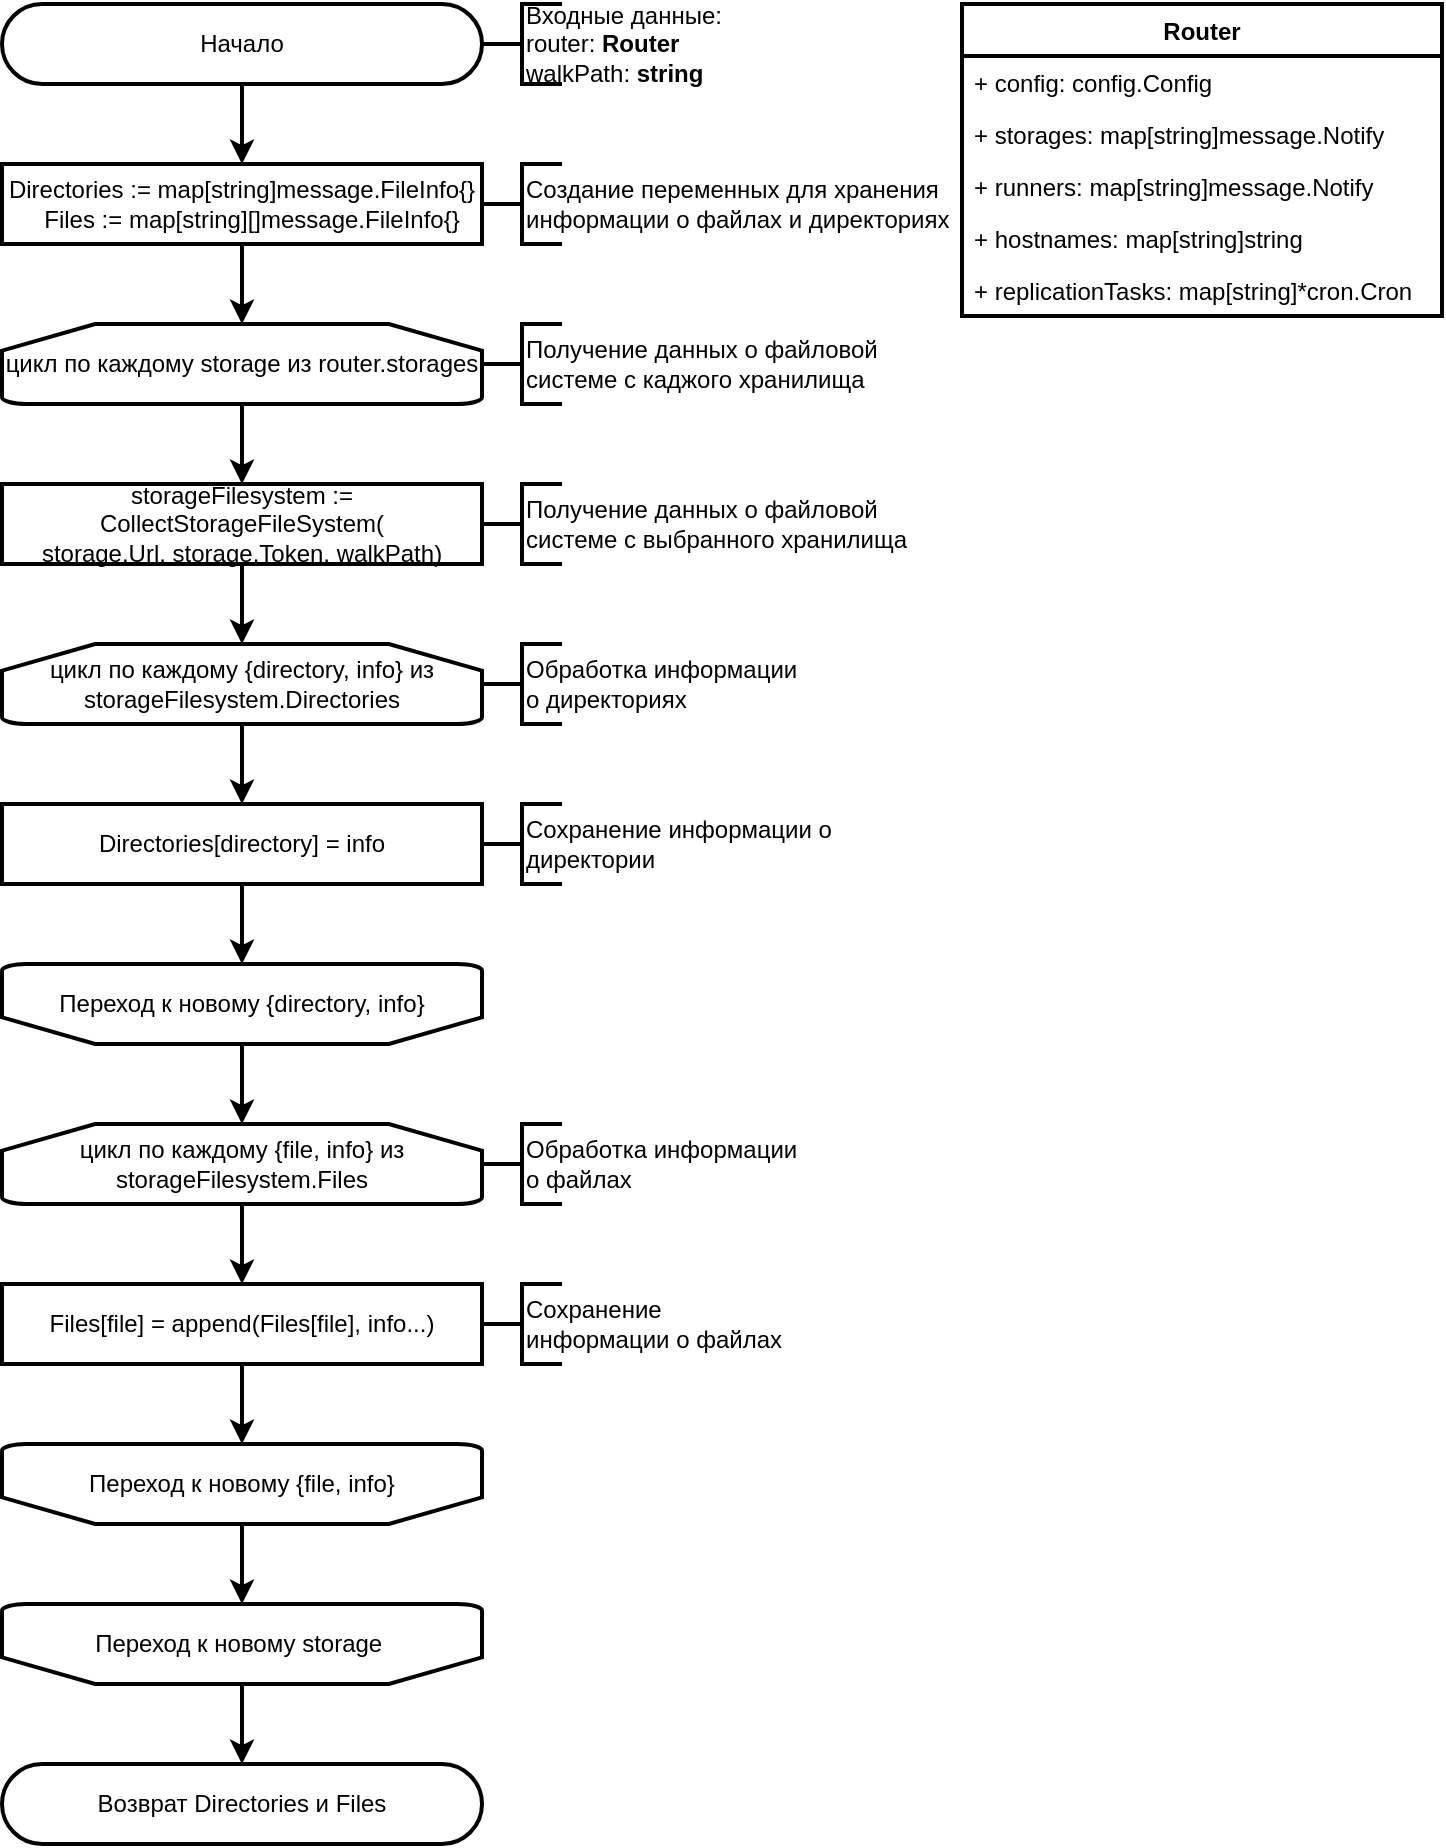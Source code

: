 <mxfile version="20.8.16" type="device" pages="9"><diagram id="KFF3LBglWdDcaQmbsXMQ" name="collect-filesystem"><mxGraphModel dx="2074" dy="1196" grid="1" gridSize="10" guides="1" tooltips="1" connect="1" arrows="1" fold="1" page="1" pageScale="1" pageWidth="827" pageHeight="1169" math="0" shadow="0"><root><mxCell id="0"/><mxCell id="1" parent="0"/><mxCell id="OCfha9yZMRFYnonFSXSR-142" value="Начало" style="rounded=1;whiteSpace=wrap;html=1;arcSize=50;strokeWidth=2;" parent="1" vertex="1"><mxGeometry x="80" y="40" width="240" height="40" as="geometry"/></mxCell><mxCell id="OCfha9yZMRFYnonFSXSR-143" value="&lt;div&gt;Directories := map[string]message.FileInfo{}&lt;br&gt;&lt;span style=&quot;background-color: initial;&quot;&gt;&amp;nbsp; &amp;nbsp;Files := map[string][]message.FileInfo{}&lt;/span&gt;&lt;/div&gt;" style="rounded=0;whiteSpace=wrap;html=1;strokeWidth=2;" parent="1" vertex="1"><mxGeometry x="80" y="120" width="240" height="40" as="geometry"/></mxCell><mxCell id="OCfha9yZMRFYnonFSXSR-144" value="" style="endArrow=classic;html=1;rounded=0;exitX=0.5;exitY=1;exitDx=0;exitDy=0;entryX=0.5;entryY=0;entryDx=0;entryDy=0;strokeWidth=2;" parent="1" source="OCfha9yZMRFYnonFSXSR-142" target="OCfha9yZMRFYnonFSXSR-143" edge="1"><mxGeometry width="50" height="50" relative="1" as="geometry"><mxPoint x="110" y="220" as="sourcePoint"/><mxPoint x="160" y="170" as="targetPoint"/></mxGeometry></mxCell><mxCell id="OCfha9yZMRFYnonFSXSR-145" value="" style="endArrow=classic;html=1;rounded=0;exitX=0.5;exitY=1;exitDx=0;exitDy=0;entryX=0.5;entryY=0;entryDx=0;entryDy=0;strokeWidth=2;entryPerimeter=0;" parent="1" source="OCfha9yZMRFYnonFSXSR-143" target="OCfha9yZMRFYnonFSXSR-161" edge="1"><mxGeometry width="50" height="50" relative="1" as="geometry"><mxPoint x="110" y="240" as="sourcePoint"/><mxPoint x="200" y="196" as="targetPoint"/></mxGeometry></mxCell><mxCell id="OCfha9yZMRFYnonFSXSR-147" value="" style="strokeWidth=2;html=1;shape=mxgraph.flowchart.annotation_2;align=left;labelPosition=right;pointerEvents=1;" parent="1" vertex="1"><mxGeometry x="320" y="120" width="40" height="40" as="geometry"/></mxCell><mxCell id="OCfha9yZMRFYnonFSXSR-148" value="Создание переменных для хранения информации о файлах и директориях" style="rounded=0;whiteSpace=wrap;html=1;strokeColor=none;fillColor=none;strokeWidth=2;align=left;" parent="1" vertex="1"><mxGeometry x="340" y="120" width="220" height="40" as="geometry"/></mxCell><mxCell id="OCfha9yZMRFYnonFSXSR-152" value="" style="strokeWidth=2;html=1;shape=mxgraph.flowchart.annotation_2;align=left;labelPosition=right;pointerEvents=1;" parent="1" vertex="1"><mxGeometry x="320" y="40" width="40" height="40" as="geometry"/></mxCell><mxCell id="OCfha9yZMRFYnonFSXSR-153" value="Входные данные: &lt;br&gt;router: &lt;b&gt;Router&lt;/b&gt;&lt;br&gt;walkPath: &lt;b&gt;string&lt;/b&gt;" style="rounded=0;whiteSpace=wrap;html=1;strokeColor=none;fillColor=none;strokeWidth=2;align=left;" parent="1" vertex="1"><mxGeometry x="340" y="40" width="140" height="40" as="geometry"/></mxCell><mxCell id="OCfha9yZMRFYnonFSXSR-161" value="цикл по каждому storage из router.storages" style="strokeWidth=2;html=1;shape=mxgraph.flowchart.loop_limit;whiteSpace=wrap;fillColor=none;" parent="1" vertex="1"><mxGeometry x="80" y="200" width="240" height="40" as="geometry"/></mxCell><mxCell id="OCfha9yZMRFYnonFSXSR-163" value="" style="endArrow=classic;html=1;rounded=0;strokeWidth=2;exitX=0.5;exitY=1;exitDx=0;exitDy=0;exitPerimeter=0;entryX=0.5;entryY=0;entryDx=0;entryDy=0;" parent="1" source="OCfha9yZMRFYnonFSXSR-161" target="OCfha9yZMRFYnonFSXSR-212" edge="1"><mxGeometry width="50" height="50" relative="1" as="geometry"><mxPoint x="105" y="640" as="sourcePoint"/><mxPoint x="200" y="280" as="targetPoint"/></mxGeometry></mxCell><mxCell id="OCfha9yZMRFYnonFSXSR-186" value="Возврат Directories и Files" style="rounded=1;whiteSpace=wrap;html=1;arcSize=50;strokeWidth=2;" parent="1" vertex="1"><mxGeometry x="80" y="920" width="240" height="40" as="geometry"/></mxCell><mxCell id="OCfha9yZMRFYnonFSXSR-189" value="Router" style="swimlane;fontStyle=1;childLayout=stackLayout;horizontal=1;startSize=26;fillColor=none;horizontalStack=0;resizeParent=1;resizeParentMax=0;resizeLast=0;collapsible=1;marginBottom=0;strokeColor=default;strokeWidth=2;" parent="1" vertex="1"><mxGeometry x="560" y="40" width="240" height="156" as="geometry"/></mxCell><mxCell id="OCfha9yZMRFYnonFSXSR-194" value="+ config: config.Config" style="text;strokeColor=none;fillColor=none;align=left;verticalAlign=top;spacingLeft=4;spacingRight=4;overflow=hidden;rotatable=0;points=[[0,0.5],[1,0.5]];portConstraint=eastwest;strokeWidth=2;" parent="OCfha9yZMRFYnonFSXSR-189" vertex="1"><mxGeometry y="26" width="240" height="26" as="geometry"/></mxCell><mxCell id="OCfha9yZMRFYnonFSXSR-190" value="+ storages: map[string]message.Notify" style="text;strokeColor=none;fillColor=none;align=left;verticalAlign=top;spacingLeft=4;spacingRight=4;overflow=hidden;rotatable=0;points=[[0,0.5],[1,0.5]];portConstraint=eastwest;strokeWidth=2;" parent="OCfha9yZMRFYnonFSXSR-189" vertex="1"><mxGeometry y="52" width="240" height="26" as="geometry"/></mxCell><mxCell id="OCfha9yZMRFYnonFSXSR-191" value="+ runners: map[string]message.Notify" style="text;strokeColor=none;fillColor=none;align=left;verticalAlign=top;spacingLeft=4;spacingRight=4;overflow=hidden;rotatable=0;points=[[0,0.5],[1,0.5]];portConstraint=eastwest;strokeWidth=2;" parent="OCfha9yZMRFYnonFSXSR-189" vertex="1"><mxGeometry y="78" width="240" height="26" as="geometry"/></mxCell><mxCell id="OCfha9yZMRFYnonFSXSR-192" value="+ hostnames: map[string]string" style="text;strokeColor=none;fillColor=none;align=left;verticalAlign=top;spacingLeft=4;spacingRight=4;overflow=hidden;rotatable=0;points=[[0,0.5],[1,0.5]];portConstraint=eastwest;strokeWidth=2;" parent="OCfha9yZMRFYnonFSXSR-189" vertex="1"><mxGeometry y="104" width="240" height="26" as="geometry"/></mxCell><mxCell id="OCfha9yZMRFYnonFSXSR-193" value="+ replicationTasks: map[string]*cron.Cron" style="text;strokeColor=none;fillColor=none;align=left;verticalAlign=top;spacingLeft=4;spacingRight=4;overflow=hidden;rotatable=0;points=[[0,0.5],[1,0.5]];portConstraint=eastwest;strokeWidth=2;" parent="OCfha9yZMRFYnonFSXSR-189" vertex="1"><mxGeometry y="130" width="240" height="26" as="geometry"/></mxCell><mxCell id="OCfha9yZMRFYnonFSXSR-212" value="&lt;div&gt;storageFilesystem := CollectStorageFileSystem(&lt;br&gt;&lt;span style=&quot;background-color: initial;&quot;&gt;storage.Url,&amp;nbsp;&lt;/span&gt;&lt;span style=&quot;background-color: initial;&quot;&gt;storage.Token,&amp;nbsp;&lt;/span&gt;&lt;span style=&quot;background-color: initial;&quot;&gt;walkPath&lt;/span&gt;&lt;span style=&quot;background-color: initial;&quot;&gt;)&lt;/span&gt;&lt;/div&gt;" style="rounded=0;whiteSpace=wrap;html=1;strokeWidth=2;" parent="1" vertex="1"><mxGeometry x="80" y="280" width="240" height="40" as="geometry"/></mxCell><mxCell id="OCfha9yZMRFYnonFSXSR-213" value="цикл по каждому {directory, info} из storageFilesystem.Directories" style="strokeWidth=2;html=1;shape=mxgraph.flowchart.loop_limit;whiteSpace=wrap;fillColor=none;" parent="1" vertex="1"><mxGeometry x="80" y="360" width="240" height="40" as="geometry"/></mxCell><mxCell id="OCfha9yZMRFYnonFSXSR-214" value="" style="endArrow=classic;html=1;rounded=0;exitX=0.5;exitY=1;exitDx=0;exitDy=0;entryX=0.5;entryY=0;entryDx=0;entryDy=0;entryPerimeter=0;strokeWidth=2;" parent="1" source="OCfha9yZMRFYnonFSXSR-212" target="OCfha9yZMRFYnonFSXSR-213" edge="1"><mxGeometry width="50" height="50" relative="1" as="geometry"><mxPoint x="200" y="410" as="sourcePoint"/><mxPoint x="250" y="360" as="targetPoint"/></mxGeometry></mxCell><mxCell id="OCfha9yZMRFYnonFSXSR-215" value="Переход к новому {directory, info}" style="strokeWidth=2;html=1;shape=mxgraph.flowchart.loop_limit;whiteSpace=wrap;fillColor=none;direction=west;" parent="1" vertex="1"><mxGeometry x="80" y="520" width="240" height="40" as="geometry"/></mxCell><mxCell id="OCfha9yZMRFYnonFSXSR-216" value="Directories[directory] = info" style="rounded=0;whiteSpace=wrap;html=1;strokeWidth=2;" parent="1" vertex="1"><mxGeometry x="80" y="440" width="240" height="40" as="geometry"/></mxCell><mxCell id="OCfha9yZMRFYnonFSXSR-217" value="" style="endArrow=classic;html=1;rounded=0;exitX=0.5;exitY=1;exitDx=0;exitDy=0;exitPerimeter=0;entryX=0.5;entryY=0;entryDx=0;entryDy=0;strokeWidth=2;" parent="1" source="OCfha9yZMRFYnonFSXSR-213" target="OCfha9yZMRFYnonFSXSR-216" edge="1"><mxGeometry width="50" height="50" relative="1" as="geometry"><mxPoint x="190" y="390" as="sourcePoint"/><mxPoint x="240" y="340" as="targetPoint"/></mxGeometry></mxCell><mxCell id="OCfha9yZMRFYnonFSXSR-218" value="" style="endArrow=classic;html=1;rounded=0;exitX=0.5;exitY=1;exitDx=0;exitDy=0;entryX=0.5;entryY=1;entryDx=0;entryDy=0;entryPerimeter=0;strokeWidth=2;" parent="1" source="OCfha9yZMRFYnonFSXSR-216" target="OCfha9yZMRFYnonFSXSR-215" edge="1"><mxGeometry width="50" height="50" relative="1" as="geometry"><mxPoint x="190" y="390" as="sourcePoint"/><mxPoint x="240" y="340" as="targetPoint"/></mxGeometry></mxCell><mxCell id="OCfha9yZMRFYnonFSXSR-219" value="цикл по каждому {file, info} из storageFilesystem.Files" style="strokeWidth=2;html=1;shape=mxgraph.flowchart.loop_limit;whiteSpace=wrap;fillColor=none;" parent="1" vertex="1"><mxGeometry x="80" y="600" width="240" height="40" as="geometry"/></mxCell><mxCell id="OCfha9yZMRFYnonFSXSR-220" value="Переход к новому {file, info}" style="strokeWidth=2;html=1;shape=mxgraph.flowchart.loop_limit;whiteSpace=wrap;fillColor=none;direction=west;" parent="1" vertex="1"><mxGeometry x="80" y="760" width="240" height="40" as="geometry"/></mxCell><mxCell id="OCfha9yZMRFYnonFSXSR-221" value="Files[file] = append(Files[file], info...)" style="rounded=0;whiteSpace=wrap;html=1;strokeWidth=2;" parent="1" vertex="1"><mxGeometry x="80" y="680" width="240" height="40" as="geometry"/></mxCell><mxCell id="OCfha9yZMRFYnonFSXSR-222" value="" style="endArrow=classic;html=1;rounded=0;exitX=0.5;exitY=1;exitDx=0;exitDy=0;exitPerimeter=0;entryX=0.5;entryY=0;entryDx=0;entryDy=0;strokeWidth=2;" parent="1" source="OCfha9yZMRFYnonFSXSR-219" target="OCfha9yZMRFYnonFSXSR-221" edge="1"><mxGeometry width="50" height="50" relative="1" as="geometry"><mxPoint x="190" y="630" as="sourcePoint"/><mxPoint x="240" y="580" as="targetPoint"/></mxGeometry></mxCell><mxCell id="OCfha9yZMRFYnonFSXSR-223" value="" style="endArrow=classic;html=1;rounded=0;exitX=0.5;exitY=1;exitDx=0;exitDy=0;entryX=0.5;entryY=1;entryDx=0;entryDy=0;entryPerimeter=0;strokeWidth=2;" parent="1" source="OCfha9yZMRFYnonFSXSR-221" target="OCfha9yZMRFYnonFSXSR-220" edge="1"><mxGeometry width="50" height="50" relative="1" as="geometry"><mxPoint x="190" y="630" as="sourcePoint"/><mxPoint x="240" y="580" as="targetPoint"/></mxGeometry></mxCell><mxCell id="OCfha9yZMRFYnonFSXSR-224" value="" style="endArrow=classic;html=1;rounded=0;exitX=0.5;exitY=0;exitDx=0;exitDy=0;exitPerimeter=0;entryX=0.5;entryY=0;entryDx=0;entryDy=0;entryPerimeter=0;strokeWidth=2;" parent="1" source="OCfha9yZMRFYnonFSXSR-215" target="OCfha9yZMRFYnonFSXSR-219" edge="1"><mxGeometry width="50" height="50" relative="1" as="geometry"><mxPoint x="200" y="580" as="sourcePoint"/><mxPoint x="210" y="590" as="targetPoint"/></mxGeometry></mxCell><mxCell id="OCfha9yZMRFYnonFSXSR-225" value="Переход к новому storage&amp;nbsp;" style="strokeWidth=2;html=1;shape=mxgraph.flowchart.loop_limit;whiteSpace=wrap;fillColor=none;direction=west;" parent="1" vertex="1"><mxGeometry x="80" y="840" width="240" height="40" as="geometry"/></mxCell><mxCell id="OCfha9yZMRFYnonFSXSR-226" value="" style="endArrow=classic;html=1;rounded=0;exitX=0.5;exitY=0;exitDx=0;exitDy=0;exitPerimeter=0;entryX=0.5;entryY=1;entryDx=0;entryDy=0;entryPerimeter=0;strokeWidth=2;" parent="1" source="OCfha9yZMRFYnonFSXSR-220" target="OCfha9yZMRFYnonFSXSR-225" edge="1"><mxGeometry width="50" height="50" relative="1" as="geometry"><mxPoint x="170" y="770" as="sourcePoint"/><mxPoint x="220" y="720" as="targetPoint"/></mxGeometry></mxCell><mxCell id="OCfha9yZMRFYnonFSXSR-228" value="" style="endArrow=classic;html=1;rounded=0;exitX=0.5;exitY=0;exitDx=0;exitDy=0;exitPerimeter=0;entryX=0.5;entryY=0;entryDx=0;entryDy=0;strokeWidth=2;" parent="1" source="OCfha9yZMRFYnonFSXSR-225" target="OCfha9yZMRFYnonFSXSR-186" edge="1"><mxGeometry width="50" height="50" relative="1" as="geometry"><mxPoint x="130" y="910" as="sourcePoint"/><mxPoint x="180" y="860" as="targetPoint"/></mxGeometry></mxCell><mxCell id="OCfha9yZMRFYnonFSXSR-229" value="" style="strokeWidth=2;html=1;shape=mxgraph.flowchart.annotation_2;align=left;labelPosition=right;pointerEvents=1;" parent="1" vertex="1"><mxGeometry x="320" y="200" width="40" height="40" as="geometry"/></mxCell><mxCell id="OCfha9yZMRFYnonFSXSR-230" value="Получение данных о файловой системе с каджого хранилища" style="rounded=0;whiteSpace=wrap;html=1;strokeColor=none;fillColor=none;strokeWidth=2;align=left;" parent="1" vertex="1"><mxGeometry x="340" y="200" width="180" height="40" as="geometry"/></mxCell><mxCell id="OCfha9yZMRFYnonFSXSR-231" value="" style="strokeWidth=2;html=1;shape=mxgraph.flowchart.annotation_2;align=left;labelPosition=right;pointerEvents=1;" parent="1" vertex="1"><mxGeometry x="320" y="280" width="40" height="40" as="geometry"/></mxCell><mxCell id="OCfha9yZMRFYnonFSXSR-232" value="Получение данных о файловой системе с выбранного хранилища" style="rounded=0;whiteSpace=wrap;html=1;strokeColor=none;fillColor=none;strokeWidth=2;align=left;" parent="1" vertex="1"><mxGeometry x="340" y="280" width="220" height="40" as="geometry"/></mxCell><mxCell id="OCfha9yZMRFYnonFSXSR-233" value="" style="strokeWidth=2;html=1;shape=mxgraph.flowchart.annotation_2;align=left;labelPosition=right;pointerEvents=1;" parent="1" vertex="1"><mxGeometry x="320" y="440" width="40" height="40" as="geometry"/></mxCell><mxCell id="OCfha9yZMRFYnonFSXSR-234" value="Сохранение информации о директории" style="rounded=0;whiteSpace=wrap;html=1;strokeColor=none;fillColor=none;strokeWidth=2;align=left;" parent="1" vertex="1"><mxGeometry x="340" y="440" width="180" height="40" as="geometry"/></mxCell><mxCell id="OCfha9yZMRFYnonFSXSR-235" value="" style="strokeWidth=2;html=1;shape=mxgraph.flowchart.annotation_2;align=left;labelPosition=right;pointerEvents=1;" parent="1" vertex="1"><mxGeometry x="320" y="680" width="40" height="40" as="geometry"/></mxCell><mxCell id="OCfha9yZMRFYnonFSXSR-236" value="Сохранение информации о файлах" style="rounded=0;whiteSpace=wrap;html=1;strokeColor=none;fillColor=none;strokeWidth=2;align=left;" parent="1" vertex="1"><mxGeometry x="340" y="680" width="140" height="40" as="geometry"/></mxCell><mxCell id="OCfha9yZMRFYnonFSXSR-237" value="" style="strokeWidth=2;html=1;shape=mxgraph.flowchart.annotation_2;align=left;labelPosition=right;pointerEvents=1;" parent="1" vertex="1"><mxGeometry x="320" y="360" width="40" height="40" as="geometry"/></mxCell><mxCell id="OCfha9yZMRFYnonFSXSR-238" value="Обработка информации о директориях" style="rounded=0;whiteSpace=wrap;html=1;strokeColor=none;fillColor=none;strokeWidth=2;align=left;" parent="1" vertex="1"><mxGeometry x="340" y="360" width="140" height="40" as="geometry"/></mxCell><mxCell id="OCfha9yZMRFYnonFSXSR-239" value="" style="strokeWidth=2;html=1;shape=mxgraph.flowchart.annotation_2;align=left;labelPosition=right;pointerEvents=1;" parent="1" vertex="1"><mxGeometry x="320" y="600" width="40" height="40" as="geometry"/></mxCell><mxCell id="OCfha9yZMRFYnonFSXSR-240" value="Обработка информации о файлах" style="rounded=0;whiteSpace=wrap;html=1;strokeColor=none;fillColor=none;strokeWidth=2;align=left;" parent="1" vertex="1"><mxGeometry x="340" y="600" width="140" height="40" as="geometry"/></mxCell></root></mxGraphModel></diagram><diagram id="PEl5s4WpmtN5ztZDvz5w" name="instance-expiration"><mxGraphModel dx="1185" dy="683" grid="1" gridSize="10" guides="1" tooltips="1" connect="1" arrows="1" fold="1" page="1" pageScale="1" pageWidth="827" pageHeight="1169" math="0" shadow="0"><root><mxCell id="0"/><mxCell id="1" parent="0"/><mxCell id="ZhzdAMq1WIWg7t9fNBbc-1" value="Начало" style="rounded=1;whiteSpace=wrap;html=1;arcSize=50;strokeWidth=2;" parent="1" vertex="1"><mxGeometry x="80" y="40" width="240" height="40" as="geometry"/></mxCell><mxCell id="ZhzdAMq1WIWg7t9fNBbc-2" value="" style="strokeWidth=2;html=1;shape=mxgraph.flowchart.annotation_2;align=left;labelPosition=right;pointerEvents=1;" parent="1" vertex="1"><mxGeometry x="320" y="40" width="40" height="40" as="geometry"/></mxCell><mxCell id="ZhzdAMq1WIWg7t9fNBbc-3" value="Входные данные: &lt;br&gt;router:&amp;nbsp;&lt;b style=&quot;border-color: var(--border-color);&quot;&gt;Router&lt;/b&gt;&lt;br&gt;walkPath: &lt;b&gt;string&lt;/b&gt;" style="rounded=0;whiteSpace=wrap;html=1;strokeColor=none;fillColor=none;strokeWidth=2;align=left;" parent="1" vertex="1"><mxGeometry x="340" y="40" width="140" height="40" as="geometry"/></mxCell><mxCell id="9VgBogqopQ33ZOt3oFVh-1" value="currentTime&amp;nbsp;&lt;span style=&quot;background-color: initial;&quot;&gt;:= time.Now()&lt;/span&gt;" style="rounded=0;whiteSpace=wrap;html=1;strokeWidth=2;" parent="1" vertex="1"><mxGeometry x="80" y="120" width="240" height="40" as="geometry"/></mxCell><mxCell id="9VgBogqopQ33ZOt3oFVh-3" value="&lt;div&gt;deleteStorages := []string{}&lt;/div&gt;&lt;div&gt;&#9;&#9;deleteRunners := []string{}&lt;/div&gt;" style="rounded=0;whiteSpace=wrap;html=1;strokeWidth=2;" parent="1" vertex="1"><mxGeometry x="80" y="200" width="240" height="40" as="geometry"/></mxCell><mxCell id="F2sIAtDBE7WbTiQ8mFNL-1" value="цикл по каждому {hostname, storage} из router.storages" style="strokeWidth=2;html=1;shape=mxgraph.flowchart.loop_limit;whiteSpace=wrap;fillColor=none;" parent="1" vertex="1"><mxGeometry x="80" y="280" width="240" height="40" as="geometry"/></mxCell><mxCell id="F2sIAtDBE7WbTiQ8mFNL-2" value="" style="endArrow=classic;html=1;rounded=0;strokeWidth=2;exitX=0.5;exitY=1;exitDx=0;exitDy=0;entryX=0.5;entryY=0;entryDx=0;entryDy=0;" parent="1" source="ZhzdAMq1WIWg7t9fNBbc-1" target="9VgBogqopQ33ZOt3oFVh-1" edge="1"><mxGeometry width="50" height="50" relative="1" as="geometry"><mxPoint x="240" y="230" as="sourcePoint"/><mxPoint x="290" y="180" as="targetPoint"/></mxGeometry></mxCell><mxCell id="F2sIAtDBE7WbTiQ8mFNL-3" value="" style="endArrow=classic;html=1;rounded=0;strokeWidth=2;exitX=0.5;exitY=1;exitDx=0;exitDy=0;entryX=0.5;entryY=0;entryDx=0;entryDy=0;" parent="1" source="9VgBogqopQ33ZOt3oFVh-1" target="9VgBogqopQ33ZOt3oFVh-3" edge="1"><mxGeometry width="50" height="50" relative="1" as="geometry"><mxPoint x="240" y="230" as="sourcePoint"/><mxPoint x="290" y="180" as="targetPoint"/></mxGeometry></mxCell><mxCell id="F2sIAtDBE7WbTiQ8mFNL-4" value="" style="endArrow=classic;html=1;rounded=0;strokeWidth=2;exitX=0.5;exitY=1;exitDx=0;exitDy=0;entryX=0.5;entryY=0;entryDx=0;entryDy=0;entryPerimeter=0;" parent="1" source="9VgBogqopQ33ZOt3oFVh-3" target="F2sIAtDBE7WbTiQ8mFNL-1" edge="1"><mxGeometry width="50" height="50" relative="1" as="geometry"><mxPoint x="240" y="230" as="sourcePoint"/><mxPoint x="290" y="180" as="targetPoint"/></mxGeometry></mxCell><mxCell id="F2sIAtDBE7WbTiQ8mFNL-5" value="timestamp := storage.Timestamp" style="rounded=0;whiteSpace=wrap;html=1;strokeWidth=2;" parent="1" vertex="1"><mxGeometry x="80" y="360" width="240" height="40" as="geometry"/></mxCell><mxCell id="R4c4JSDPAIEaspCjTPBH-1" value="currentTime - timestamp &amp;gt; 30" style="rhombus;whiteSpace=wrap;html=1;strokeWidth=2;" parent="1" vertex="1"><mxGeometry x="80" y="440" width="240" height="40" as="geometry"/></mxCell><mxCell id="R4c4JSDPAIEaspCjTPBH-2" value="" style="endArrow=classic;html=1;rounded=0;strokeWidth=2;exitX=0.5;exitY=1;exitDx=0;exitDy=0;entryX=0.5;entryY=0;entryDx=0;entryDy=0;" parent="1" source="F2sIAtDBE7WbTiQ8mFNL-5" target="R4c4JSDPAIEaspCjTPBH-1" edge="1"><mxGeometry width="50" height="50" relative="1" as="geometry"><mxPoint x="230" y="430" as="sourcePoint"/><mxPoint x="280" y="380" as="targetPoint"/></mxGeometry></mxCell><mxCell id="R4c4JSDPAIEaspCjTPBH-3" value="" style="endArrow=classic;html=1;rounded=0;strokeWidth=2;exitX=0.5;exitY=1;exitDx=0;exitDy=0;exitPerimeter=0;entryX=0.5;entryY=0;entryDx=0;entryDy=0;" parent="1" source="F2sIAtDBE7WbTiQ8mFNL-1" target="F2sIAtDBE7WbTiQ8mFNL-5" edge="1"><mxGeometry width="50" height="50" relative="1" as="geometry"><mxPoint x="230" y="430" as="sourcePoint"/><mxPoint x="280" y="380" as="targetPoint"/></mxGeometry></mxCell><mxCell id="R4c4JSDPAIEaspCjTPBH-4" value="" style="endArrow=classic;html=1;rounded=0;strokeWidth=2;exitX=0.5;exitY=1;exitDx=0;exitDy=0;entryX=0.5;entryY=0;entryDx=0;entryDy=0;" parent="1" source="R4c4JSDPAIEaspCjTPBH-1" target="R4c4JSDPAIEaspCjTPBH-5" edge="1"><mxGeometry width="50" height="50" relative="1" as="geometry"><mxPoint x="400" y="450" as="sourcePoint"/><mxPoint x="450" y="400" as="targetPoint"/></mxGeometry></mxCell><mxCell id="R4c4JSDPAIEaspCjTPBH-5" value="deleteStorages = append(deleteStorages, hostname)" style="rounded=0;whiteSpace=wrap;html=1;strokeWidth=2;" parent="1" vertex="1"><mxGeometry x="80" y="520" width="240" height="40" as="geometry"/></mxCell><mxCell id="3_6J8UANP3Vis8w2VFTj-1" value="Переход к новому {hostname, storage}" style="strokeWidth=2;html=1;shape=mxgraph.flowchart.loop_limit;whiteSpace=wrap;fillColor=none;direction=west;" parent="1" vertex="1"><mxGeometry x="80" y="600" width="240" height="40" as="geometry"/></mxCell><mxCell id="3_6J8UANP3Vis8w2VFTj-4" value="" style="endArrow=classic;html=1;rounded=0;strokeWidth=2;exitX=0.5;exitY=1;exitDx=0;exitDy=0;entryX=0.5;entryY=1;entryDx=0;entryDy=0;entryPerimeter=0;" parent="1" source="R4c4JSDPAIEaspCjTPBH-5" target="3_6J8UANP3Vis8w2VFTj-1" edge="1"><mxGeometry width="50" height="50" relative="1" as="geometry"><mxPoint x="250" y="520" as="sourcePoint"/><mxPoint x="300" y="470" as="targetPoint"/></mxGeometry></mxCell><mxCell id="3_6J8UANP3Vis8w2VFTj-5" value="" style="endArrow=classic;html=1;rounded=0;strokeWidth=2;exitX=1;exitY=0.5;exitDx=0;exitDy=0;edgeStyle=orthogonalEdgeStyle;" parent="1" source="R4c4JSDPAIEaspCjTPBH-1" edge="1"><mxGeometry width="50" height="50" relative="1" as="geometry"><mxPoint x="250" y="520" as="sourcePoint"/><mxPoint x="200" y="580" as="targetPoint"/><Array as="points"><mxPoint x="480" y="460"/><mxPoint x="480" y="580"/></Array></mxGeometry></mxCell><mxCell id="3_6J8UANP3Vis8w2VFTj-6" value="Нет" style="text;html=1;align=center;verticalAlign=middle;resizable=0;points=[];autosize=1;strokeColor=none;fillColor=none;strokeWidth=2;" parent="1" vertex="1"><mxGeometry x="320" y="430" width="40" height="30" as="geometry"/></mxCell><mxCell id="3_6J8UANP3Vis8w2VFTj-7" value="Да" style="text;html=1;align=center;verticalAlign=middle;resizable=0;points=[];autosize=1;strokeColor=none;fillColor=none;strokeWidth=2;" parent="1" vertex="1"><mxGeometry x="200" y="480" width="40" height="30" as="geometry"/></mxCell><mxCell id="3_6J8UANP3Vis8w2VFTj-8" value="цикл по каждому {hostname, runner} из router.runners" style="strokeWidth=2;html=1;shape=mxgraph.flowchart.loop_limit;whiteSpace=wrap;fillColor=none;" parent="1" vertex="1"><mxGeometry x="80" y="680" width="240" height="40" as="geometry"/></mxCell><mxCell id="3_6J8UANP3Vis8w2VFTj-9" value="" style="endArrow=classic;html=1;rounded=0;strokeWidth=2;exitX=0.5;exitY=0;exitDx=0;exitDy=0;exitPerimeter=0;entryX=0.5;entryY=0;entryDx=0;entryDy=0;entryPerimeter=0;" parent="1" source="3_6J8UANP3Vis8w2VFTj-1" target="3_6J8UANP3Vis8w2VFTj-8" edge="1"><mxGeometry width="50" height="50" relative="1" as="geometry"><mxPoint x="140" y="680" as="sourcePoint"/><mxPoint x="190" y="630" as="targetPoint"/></mxGeometry></mxCell><mxCell id="3_6J8UANP3Vis8w2VFTj-10" value="timestamp := runner.Timestamp" style="rounded=0;whiteSpace=wrap;html=1;strokeWidth=2;" parent="1" vertex="1"><mxGeometry x="80" y="760" width="240" height="40" as="geometry"/></mxCell><mxCell id="3_6J8UANP3Vis8w2VFTj-11" value="currentTime - timestamp &amp;gt; 30" style="rhombus;whiteSpace=wrap;html=1;strokeWidth=2;" parent="1" vertex="1"><mxGeometry x="80" y="840" width="240" height="40" as="geometry"/></mxCell><mxCell id="3_6J8UANP3Vis8w2VFTj-12" value="deleteRunners = append(deleteRunners, hostname)" style="rounded=0;whiteSpace=wrap;html=1;strokeWidth=2;" parent="1" vertex="1"><mxGeometry x="80" y="920" width="240" height="40" as="geometry"/></mxCell><mxCell id="3_6J8UANP3Vis8w2VFTj-13" value="" style="endArrow=classic;html=1;rounded=0;strokeWidth=2;exitX=0.5;exitY=1;exitDx=0;exitDy=0;exitPerimeter=0;entryX=0.5;entryY=0;entryDx=0;entryDy=0;" parent="1" source="3_6J8UANP3Vis8w2VFTj-8" target="3_6J8UANP3Vis8w2VFTj-10" edge="1"><mxGeometry width="50" height="50" relative="1" as="geometry"><mxPoint x="260" y="780" as="sourcePoint"/><mxPoint x="310" y="730" as="targetPoint"/></mxGeometry></mxCell><mxCell id="3_6J8UANP3Vis8w2VFTj-14" value="Переход к новому {hostname, storage}" style="strokeWidth=2;html=1;shape=mxgraph.flowchart.loop_limit;whiteSpace=wrap;fillColor=none;direction=west;" parent="1" vertex="1"><mxGeometry x="80" y="1000" width="240" height="40" as="geometry"/></mxCell><mxCell id="3_6J8UANP3Vis8w2VFTj-15" value="" style="endArrow=classic;html=1;rounded=0;strokeWidth=2;exitX=0.5;exitY=1;exitDx=0;exitDy=0;entryX=0.5;entryY=0;entryDx=0;entryDy=0;" parent="1" source="3_6J8UANP3Vis8w2VFTj-11" target="3_6J8UANP3Vis8w2VFTj-12" edge="1"><mxGeometry width="50" height="50" relative="1" as="geometry"><mxPoint x="230" y="890" as="sourcePoint"/><mxPoint x="280" y="840" as="targetPoint"/></mxGeometry></mxCell><mxCell id="3_6J8UANP3Vis8w2VFTj-16" value="" style="endArrow=classic;html=1;rounded=0;strokeWidth=2;exitX=0.5;exitY=1;exitDx=0;exitDy=0;entryX=0.5;entryY=0;entryDx=0;entryDy=0;" parent="1" source="3_6J8UANP3Vis8w2VFTj-10" target="3_6J8UANP3Vis8w2VFTj-11" edge="1"><mxGeometry width="50" height="50" relative="1" as="geometry"><mxPoint x="230" y="890" as="sourcePoint"/><mxPoint x="280" y="840" as="targetPoint"/></mxGeometry></mxCell><mxCell id="3_6J8UANP3Vis8w2VFTj-17" value="" style="endArrow=classic;html=1;rounded=0;strokeWidth=2;exitX=0.5;exitY=1;exitDx=0;exitDy=0;entryX=0.5;entryY=1;entryDx=0;entryDy=0;entryPerimeter=0;" parent="1" source="3_6J8UANP3Vis8w2VFTj-12" target="3_6J8UANP3Vis8w2VFTj-14" edge="1"><mxGeometry width="50" height="50" relative="1" as="geometry"><mxPoint x="230" y="890" as="sourcePoint"/><mxPoint x="280" y="840" as="targetPoint"/></mxGeometry></mxCell><mxCell id="3_6J8UANP3Vis8w2VFTj-18" value="" style="endArrow=classic;html=1;rounded=0;strokeWidth=2;exitX=1;exitY=0.5;exitDx=0;exitDy=0;edgeStyle=orthogonalEdgeStyle;" parent="1" source="3_6J8UANP3Vis8w2VFTj-11" edge="1"><mxGeometry width="50" height="50" relative="1" as="geometry"><mxPoint x="270" y="900" as="sourcePoint"/><mxPoint x="200" y="980" as="targetPoint"/><Array as="points"><mxPoint x="530" y="860"/><mxPoint x="530" y="980"/></Array></mxGeometry></mxCell><mxCell id="3_6J8UANP3Vis8w2VFTj-19" value="" style="verticalLabelPosition=bottom;verticalAlign=top;html=1;shape=mxgraph.flowchart.on-page_reference;strokeWidth=2;" parent="1" vertex="1"><mxGeometry x="180" y="1080" width="40" height="40" as="geometry"/></mxCell><mxCell id="3_6J8UANP3Vis8w2VFTj-20" value="" style="endArrow=classic;html=1;rounded=0;strokeWidth=2;exitX=0.5;exitY=0;exitDx=0;exitDy=0;exitPerimeter=0;entryX=0.5;entryY=0;entryDx=0;entryDy=0;entryPerimeter=0;" parent="1" source="3_6J8UANP3Vis8w2VFTj-14" target="3_6J8UANP3Vis8w2VFTj-19" edge="1"><mxGeometry width="50" height="50" relative="1" as="geometry"><mxPoint x="270" y="1010" as="sourcePoint"/><mxPoint x="320" y="960" as="targetPoint"/></mxGeometry></mxCell><mxCell id="3_6J8UANP3Vis8w2VFTj-21" value="" style="verticalLabelPosition=bottom;verticalAlign=top;html=1;shape=mxgraph.flowchart.on-page_reference;strokeWidth=2;" parent="1" vertex="1"><mxGeometry x="660" y="520" width="40" height="40" as="geometry"/></mxCell><mxCell id="3_6J8UANP3Vis8w2VFTj-22" value="цикл по каждому hostname из deleteStorages" style="strokeWidth=2;html=1;shape=mxgraph.flowchart.loop_limit;whiteSpace=wrap;fillColor=none;" parent="1" vertex="1"><mxGeometry x="560" y="600" width="240" height="40" as="geometry"/></mxCell><mxCell id="3_6J8UANP3Vis8w2VFTj-23" value="" style="endArrow=classic;html=1;rounded=0;strokeWidth=2;exitX=0.5;exitY=1;exitDx=0;exitDy=0;exitPerimeter=0;entryX=0.5;entryY=0;entryDx=0;entryDy=0;entryPerimeter=0;" parent="1" source="3_6J8UANP3Vis8w2VFTj-21" target="3_6J8UANP3Vis8w2VFTj-22" edge="1"><mxGeometry width="50" height="50" relative="1" as="geometry"><mxPoint x="600" y="630" as="sourcePoint"/><mxPoint x="650" y="580" as="targetPoint"/></mxGeometry></mxCell><mxCell id="3_6J8UANP3Vis8w2VFTj-24" value="&lt;div&gt;delete(router.storages, hostname)&lt;/div&gt;&lt;div&gt;&#9;&#9;&#9;delete(router.hostnames, hostname)&lt;/div&gt;" style="rounded=0;whiteSpace=wrap;html=1;strokeWidth=2;" parent="1" vertex="1"><mxGeometry x="560" y="680" width="240" height="40" as="geometry"/></mxCell><mxCell id="3_6J8UANP3Vis8w2VFTj-25" value="Переход к новому hostname&amp;nbsp;" style="strokeWidth=2;html=1;shape=mxgraph.flowchart.loop_limit;whiteSpace=wrap;fillColor=none;direction=west;" parent="1" vertex="1"><mxGeometry x="560" y="760" width="240" height="40" as="geometry"/></mxCell><mxCell id="3_6J8UANP3Vis8w2VFTj-26" value="цикл по каждому hostname из deleteRunners" style="strokeWidth=2;html=1;shape=mxgraph.flowchart.loop_limit;whiteSpace=wrap;fillColor=none;" parent="1" vertex="1"><mxGeometry x="560" y="840" width="240" height="40" as="geometry"/></mxCell><mxCell id="3_6J8UANP3Vis8w2VFTj-27" value="delete(router.runners, hostname)" style="rounded=0;whiteSpace=wrap;html=1;strokeWidth=2;" parent="1" vertex="1"><mxGeometry x="560" y="920" width="240" height="40" as="geometry"/></mxCell><mxCell id="3_6J8UANP3Vis8w2VFTj-28" value="Переход к новому hostname&amp;nbsp;" style="strokeWidth=2;html=1;shape=mxgraph.flowchart.loop_limit;whiteSpace=wrap;fillColor=none;direction=west;" parent="1" vertex="1"><mxGeometry x="560" y="1000" width="240" height="40" as="geometry"/></mxCell><mxCell id="3_6J8UANP3Vis8w2VFTj-29" value="" style="endArrow=classic;html=1;rounded=0;strokeWidth=2;exitX=0.5;exitY=0;exitDx=0;exitDy=0;exitPerimeter=0;entryX=0.5;entryY=0;entryDx=0;entryDy=0;entryPerimeter=0;" parent="1" source="3_6J8UANP3Vis8w2VFTj-25" target="3_6J8UANP3Vis8w2VFTj-26" edge="1"><mxGeometry width="50" height="50" relative="1" as="geometry"><mxPoint x="610" y="880" as="sourcePoint"/><mxPoint x="660" y="830" as="targetPoint"/></mxGeometry></mxCell><mxCell id="3_6J8UANP3Vis8w2VFTj-30" value="" style="endArrow=classic;html=1;rounded=0;strokeWidth=2;exitX=0.5;exitY=1;exitDx=0;exitDy=0;exitPerimeter=0;entryX=0.5;entryY=0;entryDx=0;entryDy=0;" parent="1" source="3_6J8UANP3Vis8w2VFTj-26" target="3_6J8UANP3Vis8w2VFTj-27" edge="1"><mxGeometry width="50" height="50" relative="1" as="geometry"><mxPoint x="610" y="880" as="sourcePoint"/><mxPoint x="660" y="830" as="targetPoint"/></mxGeometry></mxCell><mxCell id="3_6J8UANP3Vis8w2VFTj-31" value="" style="endArrow=classic;html=1;rounded=0;strokeWidth=2;exitX=0.5;exitY=1;exitDx=0;exitDy=0;entryX=0.5;entryY=1;entryDx=0;entryDy=0;entryPerimeter=0;" parent="1" source="3_6J8UANP3Vis8w2VFTj-27" target="3_6J8UANP3Vis8w2VFTj-28" edge="1"><mxGeometry width="50" height="50" relative="1" as="geometry"><mxPoint x="610" y="880" as="sourcePoint"/><mxPoint x="660" y="830" as="targetPoint"/></mxGeometry></mxCell><mxCell id="3_6J8UANP3Vis8w2VFTj-32" value="" style="endArrow=classic;html=1;rounded=0;strokeWidth=2;exitX=0.5;exitY=1;exitDx=0;exitDy=0;entryX=0.5;entryY=1;entryDx=0;entryDy=0;entryPerimeter=0;" parent="1" source="3_6J8UANP3Vis8w2VFTj-24" target="3_6J8UANP3Vis8w2VFTj-25" edge="1"><mxGeometry width="50" height="50" relative="1" as="geometry"><mxPoint x="640" y="720" as="sourcePoint"/><mxPoint x="690" y="670" as="targetPoint"/></mxGeometry></mxCell><mxCell id="3_6J8UANP3Vis8w2VFTj-33" value="" style="endArrow=classic;html=1;rounded=0;strokeWidth=2;entryX=0.5;entryY=0;entryDx=0;entryDy=0;exitX=0.5;exitY=1;exitDx=0;exitDy=0;exitPerimeter=0;" parent="1" source="3_6J8UANP3Vis8w2VFTj-22" target="3_6J8UANP3Vis8w2VFTj-24" edge="1"><mxGeometry width="50" height="50" relative="1" as="geometry"><mxPoint x="670" y="650" as="sourcePoint"/><mxPoint x="690" y="670" as="targetPoint"/></mxGeometry></mxCell><mxCell id="2i_q9Lhbtu09Wuw7jsxS-1" value="Конец" style="rounded=1;whiteSpace=wrap;html=1;arcSize=50;strokeWidth=2;" parent="1" vertex="1"><mxGeometry x="560" y="1080" width="240" height="40" as="geometry"/></mxCell><mxCell id="2i_q9Lhbtu09Wuw7jsxS-2" value="" style="endArrow=classic;html=1;rounded=0;strokeWidth=2;exitX=0.5;exitY=0;exitDx=0;exitDy=0;exitPerimeter=0;entryX=0.5;entryY=0;entryDx=0;entryDy=0;" parent="1" source="3_6J8UANP3Vis8w2VFTj-28" target="2i_q9Lhbtu09Wuw7jsxS-1" edge="1"><mxGeometry width="50" height="50" relative="1" as="geometry"><mxPoint x="560" y="1070" as="sourcePoint"/><mxPoint x="610" y="1020" as="targetPoint"/></mxGeometry></mxCell><mxCell id="2i_q9Lhbtu09Wuw7jsxS-3" value="" style="strokeWidth=2;html=1;shape=mxgraph.flowchart.annotation_2;align=left;labelPosition=right;pointerEvents=1;" parent="1" vertex="1"><mxGeometry x="320" y="120" width="40" height="40" as="geometry"/></mxCell><mxCell id="2i_q9Lhbtu09Wuw7jsxS-4" value="Получение текущего времени" style="rounded=0;whiteSpace=wrap;html=1;strokeColor=none;fillColor=none;strokeWidth=2;align=left;" parent="1" vertex="1"><mxGeometry x="340" y="120" width="140" height="40" as="geometry"/></mxCell><mxCell id="2i_q9Lhbtu09Wuw7jsxS-5" value="" style="strokeWidth=2;html=1;shape=mxgraph.flowchart.annotation_2;align=left;labelPosition=right;pointerEvents=1;" parent="1" vertex="1"><mxGeometry x="320" y="200" width="40" height="40" as="geometry"/></mxCell><mxCell id="2i_q9Lhbtu09Wuw7jsxS-6" value="Создание списков для удаления" style="rounded=0;whiteSpace=wrap;html=1;strokeColor=none;fillColor=none;strokeWidth=2;align=left;" parent="1" vertex="1"><mxGeometry x="340" y="200" width="140" height="40" as="geometry"/></mxCell><mxCell id="2i_q9Lhbtu09Wuw7jsxS-7" value="" style="strokeWidth=2;html=1;shape=mxgraph.flowchart.annotation_2;align=left;labelPosition=right;pointerEvents=1;" parent="1" vertex="1"><mxGeometry x="320" y="280" width="40" height="40" as="geometry"/></mxCell><mxCell id="2i_q9Lhbtu09Wuw7jsxS-8" value="Поиск истекших хранилищ" style="rounded=0;whiteSpace=wrap;html=1;strokeColor=none;fillColor=none;strokeWidth=2;align=left;" parent="1" vertex="1"><mxGeometry x="340" y="280" width="140" height="40" as="geometry"/></mxCell><mxCell id="2i_q9Lhbtu09Wuw7jsxS-9" value="" style="strokeWidth=2;html=1;shape=mxgraph.flowchart.annotation_2;align=left;labelPosition=right;pointerEvents=1;" parent="1" vertex="1"><mxGeometry x="320" y="360" width="40" height="40" as="geometry"/></mxCell><mxCell id="2i_q9Lhbtu09Wuw7jsxS-10" value="Получение времени последнего сообщения уведомления" style="rounded=0;whiteSpace=wrap;html=1;strokeColor=none;fillColor=none;strokeWidth=2;align=left;" parent="1" vertex="1"><mxGeometry x="340" y="360" width="220" height="40" as="geometry"/></mxCell><mxCell id="2i_q9Lhbtu09Wuw7jsxS-12" value="" style="strokeWidth=2;html=1;shape=mxgraph.flowchart.annotation_2;align=left;labelPosition=right;pointerEvents=1;" parent="1" vertex="1"><mxGeometry x="320" y="520" width="40" height="40" as="geometry"/></mxCell><mxCell id="2i_q9Lhbtu09Wuw7jsxS-13" value="Добавление в список удаляемых хранилищ" style="rounded=0;whiteSpace=wrap;html=1;strokeColor=none;fillColor=none;strokeWidth=2;align=left;" parent="1" vertex="1"><mxGeometry x="340" y="520" width="140" height="40" as="geometry"/></mxCell><mxCell id="2i_q9Lhbtu09Wuw7jsxS-14" value="" style="strokeWidth=2;html=1;shape=mxgraph.flowchart.annotation_2;align=left;labelPosition=right;pointerEvents=1;" parent="1" vertex="1"><mxGeometry x="320" y="680" width="40" height="40" as="geometry"/></mxCell><mxCell id="2i_q9Lhbtu09Wuw7jsxS-15" value="Поиск истекших раннеров" style="rounded=0;whiteSpace=wrap;html=1;strokeColor=none;fillColor=none;strokeWidth=2;align=left;" parent="1" vertex="1"><mxGeometry x="340" y="680" width="140" height="40" as="geometry"/></mxCell><mxCell id="2i_q9Lhbtu09Wuw7jsxS-16" value="" style="strokeWidth=2;html=1;shape=mxgraph.flowchart.annotation_2;align=left;labelPosition=right;pointerEvents=1;" parent="1" vertex="1"><mxGeometry x="320" y="760" width="40" height="40" as="geometry"/></mxCell><mxCell id="2i_q9Lhbtu09Wuw7jsxS-17" value="Получение времени последнего сообщения уведомления" style="rounded=0;whiteSpace=wrap;html=1;strokeColor=none;fillColor=none;strokeWidth=2;align=left;" parent="1" vertex="1"><mxGeometry x="340" y="760" width="220" height="40" as="geometry"/></mxCell><mxCell id="2i_q9Lhbtu09Wuw7jsxS-18" value="" style="strokeWidth=2;html=1;shape=mxgraph.flowchart.annotation_2;align=left;labelPosition=right;pointerEvents=1;" parent="1" vertex="1"><mxGeometry x="320" y="920" width="40" height="40" as="geometry"/></mxCell><mxCell id="2i_q9Lhbtu09Wuw7jsxS-19" value="Добавление в список удаляемых раннеров" style="rounded=0;whiteSpace=wrap;html=1;strokeColor=none;fillColor=none;strokeWidth=2;align=left;" parent="1" vertex="1"><mxGeometry x="340" y="920" width="140" height="40" as="geometry"/></mxCell><mxCell id="2i_q9Lhbtu09Wuw7jsxS-22" value="" style="strokeWidth=2;html=1;shape=mxgraph.flowchart.annotation_2;align=left;labelPosition=right;pointerEvents=1;" parent="1" vertex="1"><mxGeometry x="800" y="680" width="40" height="40" as="geometry"/></mxCell><mxCell id="2i_q9Lhbtu09Wuw7jsxS-23" value="Удаление хранилища" style="rounded=0;whiteSpace=wrap;html=1;strokeColor=none;fillColor=none;strokeWidth=2;align=left;" parent="1" vertex="1"><mxGeometry x="820" y="680" width="100" height="40" as="geometry"/></mxCell><mxCell id="2i_q9Lhbtu09Wuw7jsxS-24" value="" style="strokeWidth=2;html=1;shape=mxgraph.flowchart.annotation_2;align=left;labelPosition=right;pointerEvents=1;" parent="1" vertex="1"><mxGeometry x="800" y="920" width="40" height="40" as="geometry"/></mxCell><mxCell id="2i_q9Lhbtu09Wuw7jsxS-25" value="Удаление раннера" style="rounded=0;whiteSpace=wrap;html=1;strokeColor=none;fillColor=none;strokeWidth=2;align=left;" parent="1" vertex="1"><mxGeometry x="820" y="920" width="100" height="40" as="geometry"/></mxCell><mxCell id="5Z6DRHv-_oBsa6gvB2y2-1" value="Router" style="swimlane;fontStyle=1;childLayout=stackLayout;horizontal=1;startSize=26;fillColor=none;horizontalStack=0;resizeParent=1;resizeParentMax=0;resizeLast=0;collapsible=1;marginBottom=0;strokeColor=default;strokeWidth=2;" parent="1" vertex="1"><mxGeometry x="560" y="40" width="240" height="156" as="geometry"/></mxCell><mxCell id="5Z6DRHv-_oBsa6gvB2y2-2" value="+ config: config.Config" style="text;strokeColor=none;fillColor=none;align=left;verticalAlign=top;spacingLeft=4;spacingRight=4;overflow=hidden;rotatable=0;points=[[0,0.5],[1,0.5]];portConstraint=eastwest;strokeWidth=2;" parent="5Z6DRHv-_oBsa6gvB2y2-1" vertex="1"><mxGeometry y="26" width="240" height="26" as="geometry"/></mxCell><mxCell id="5Z6DRHv-_oBsa6gvB2y2-3" value="+ storages: map[string]message.Notify" style="text;strokeColor=none;fillColor=none;align=left;verticalAlign=top;spacingLeft=4;spacingRight=4;overflow=hidden;rotatable=0;points=[[0,0.5],[1,0.5]];portConstraint=eastwest;strokeWidth=2;" parent="5Z6DRHv-_oBsa6gvB2y2-1" vertex="1"><mxGeometry y="52" width="240" height="26" as="geometry"/></mxCell><mxCell id="5Z6DRHv-_oBsa6gvB2y2-4" value="+ runners: map[string]message.Notify" style="text;strokeColor=none;fillColor=none;align=left;verticalAlign=top;spacingLeft=4;spacingRight=4;overflow=hidden;rotatable=0;points=[[0,0.5],[1,0.5]];portConstraint=eastwest;strokeWidth=2;" parent="5Z6DRHv-_oBsa6gvB2y2-1" vertex="1"><mxGeometry y="78" width="240" height="26" as="geometry"/></mxCell><mxCell id="5Z6DRHv-_oBsa6gvB2y2-5" value="+ hostnames: map[string]string" style="text;strokeColor=none;fillColor=none;align=left;verticalAlign=top;spacingLeft=4;spacingRight=4;overflow=hidden;rotatable=0;points=[[0,0.5],[1,0.5]];portConstraint=eastwest;strokeWidth=2;" parent="5Z6DRHv-_oBsa6gvB2y2-1" vertex="1"><mxGeometry y="104" width="240" height="26" as="geometry"/></mxCell><mxCell id="5Z6DRHv-_oBsa6gvB2y2-6" value="+ replicationTasks: map[string]*cron.Cron" style="text;strokeColor=none;fillColor=none;align=left;verticalAlign=top;spacingLeft=4;spacingRight=4;overflow=hidden;rotatable=0;points=[[0,0.5],[1,0.5]];portConstraint=eastwest;strokeWidth=2;" parent="5Z6DRHv-_oBsa6gvB2y2-1" vertex="1"><mxGeometry y="130" width="240" height="26" as="geometry"/></mxCell></root></mxGraphModel></diagram><diagram id="T2UEswj2Mfl2Om9tKP8X" name="replication-add"><mxGraphModel dx="482" dy="278" grid="1" gridSize="10" guides="1" tooltips="1" connect="1" arrows="1" fold="1" page="1" pageScale="1" pageWidth="827" pageHeight="1169" math="0" shadow="0"><root><mxCell id="0"/><mxCell id="1" parent="0"/><mxCell id="ju8vIXqujGXPMv9YCOuN-1" value="Начало" style="rounded=1;whiteSpace=wrap;html=1;arcSize=50;strokeWidth=2;" parent="1" vertex="1"><mxGeometry x="40" y="40" width="240" height="40" as="geometry"/></mxCell><mxCell id="ju8vIXqujGXPMv9YCOuN-2" value="" style="strokeWidth=2;html=1;shape=mxgraph.flowchart.annotation_2;align=left;labelPosition=right;pointerEvents=1;" parent="1" vertex="1"><mxGeometry x="280" y="40" width="40" height="40" as="geometry"/></mxCell><mxCell id="ju8vIXqujGXPMv9YCOuN-3" value="Входные данные: &lt;br&gt;router:&amp;nbsp;&lt;b style=&quot;border-color: var(--border-color);&quot;&gt;Router&lt;/b&gt;&lt;br&gt;replication: &lt;b&gt;ReplicationSettings&lt;/b&gt;" style="rounded=0;whiteSpace=wrap;html=1;strokeColor=none;fillColor=none;strokeWidth=2;align=left;" parent="1" vertex="1"><mxGeometry x="300" y="40" width="180" height="40" as="geometry"/></mxCell><mxCell id="IDgp3jHI6yaa13UXPT1e-1" value="replicationCron := cron.New()" style="rounded=0;whiteSpace=wrap;html=1;strokeWidth=2;" parent="1" vertex="1"><mxGeometry x="40" y="280" width="240" height="40" as="geometry"/></mxCell><mxCell id="IDgp3jHI6yaa13UXPT1e-2" value="ReplicationFunc" style="rounded=1;whiteSpace=wrap;html=1;arcSize=50;strokeWidth=2;" parent="1" vertex="1"><mxGeometry x="40" y="600" width="240" height="40" as="geometry"/></mxCell><mxCell id="IDgp3jHI6yaa13UXPT1e-3" value="srcStorage := router.storages[replication.SrcHostname]" style="rounded=0;whiteSpace=wrap;html=1;strokeWidth=2;" parent="1" vertex="1"><mxGeometry x="40" y="680" width="240" height="40" as="geometry"/></mxCell><mxCell id="IDgp3jHI6yaa13UXPT1e-4" value="dstStorage := router.storages[replication.DstHostname]" style="rounded=0;whiteSpace=wrap;html=1;strokeWidth=2;" parent="1" vertex="1"><mxGeometry x="40" y="760" width="240" height="40" as="geometry"/></mxCell><mxCell id="IDgp3jHI6yaa13UXPT1e-5" value="&lt;p style=&quot;margin:0px;margin-top:4px;text-align:center;text-decoration:underline;&quot;&gt;&lt;b&gt;copyRequest:CopyRequest&lt;/b&gt;&lt;/p&gt;&lt;hr&gt;&lt;p style=&quot;margin:0px;margin-left:8px;&quot;&gt;SrcPath = openRequest.Path&lt;/p&gt;&lt;p style=&quot;margin:0px;margin-left:8px;&quot;&gt;&#9;&#9;&#9;DstPath = openPath&lt;/p&gt;&lt;p style=&quot;margin:0px;margin-left:8px;&quot;&gt;&lt;span style=&quot;&quot;&gt;&#9;&#9;&#9;&lt;/span&gt;SrcUrl = openRequest.SrcUrl&lt;/p&gt;" style="verticalAlign=top;align=left;overflow=fill;fontSize=12;fontFamily=Helvetica;html=1;strokeWidth=2;" parent="1" vertex="1"><mxGeometry x="40" y="840" width="240" height="80" as="geometry"/></mxCell><mxCell id="IDgp3jHI6yaa13UXPT1e-6" value="PostRequest(&lt;br&gt;dstStorage.Url + dstStorage.Token + settings.StorageCopyEndpoint, copyRequest)" style="rounded=0;whiteSpace=wrap;html=1;strokeWidth=2;" parent="1" vertex="1"><mxGeometry x="40" y="960" width="240" height="80" as="geometry"/></mxCell><mxCell id="IDgp3jHI6yaa13UXPT1e-7" value="router.replicationTasks[replication.String()] = replicationCron" style="rounded=0;whiteSpace=wrap;html=1;strokeWidth=2;" parent="1" vertex="1"><mxGeometry x="40" y="440" width="240" height="40" as="geometry"/></mxCell><mxCell id="IDgp3jHI6yaa13UXPT1e-8" value="Конец" style="rounded=1;whiteSpace=wrap;html=1;arcSize=50;strokeWidth=2;" parent="1" vertex="1"><mxGeometry x="40" y="520" width="240" height="40" as="geometry"/></mxCell><mxCell id="IDgp3jHI6yaa13UXPT1e-9" value="" style="endArrow=classic;html=1;rounded=0;exitX=0.5;exitY=1;exitDx=0;exitDy=0;entryX=0.5;entryY=0;entryDx=0;entryDy=0;strokeWidth=2;" parent="1" source="IDgp3jHI6yaa13UXPT1e-2" target="IDgp3jHI6yaa13UXPT1e-3" edge="1"><mxGeometry width="50" height="50" relative="1" as="geometry"><mxPoint x="100" y="930" as="sourcePoint"/><mxPoint x="150" y="880" as="targetPoint"/></mxGeometry></mxCell><mxCell id="IDgp3jHI6yaa13UXPT1e-10" value="" style="endArrow=classic;html=1;rounded=0;exitX=0.5;exitY=1;exitDx=0;exitDy=0;entryX=0.5;entryY=0;entryDx=0;entryDy=0;strokeWidth=2;" parent="1" source="IDgp3jHI6yaa13UXPT1e-4" target="IDgp3jHI6yaa13UXPT1e-5" edge="1"><mxGeometry width="50" height="50" relative="1" as="geometry"><mxPoint x="100" y="930" as="sourcePoint"/><mxPoint x="150" y="880" as="targetPoint"/></mxGeometry></mxCell><mxCell id="IDgp3jHI6yaa13UXPT1e-11" value="" style="endArrow=classic;html=1;rounded=0;exitX=0.5;exitY=1;exitDx=0;exitDy=0;entryX=0.5;entryY=0;entryDx=0;entryDy=0;strokeWidth=2;" parent="1" source="IDgp3jHI6yaa13UXPT1e-3" target="IDgp3jHI6yaa13UXPT1e-4" edge="1"><mxGeometry width="50" height="50" relative="1" as="geometry"><mxPoint x="100" y="930" as="sourcePoint"/><mxPoint x="150" y="880" as="targetPoint"/></mxGeometry></mxCell><mxCell id="IDgp3jHI6yaa13UXPT1e-12" value="" style="endArrow=classic;html=1;rounded=0;exitX=0.5;exitY=1;exitDx=0;exitDy=0;entryX=0.5;entryY=0;entryDx=0;entryDy=0;strokeWidth=2;" parent="1" source="IDgp3jHI6yaa13UXPT1e-5" target="IDgp3jHI6yaa13UXPT1e-6" edge="1"><mxGeometry width="50" height="50" relative="1" as="geometry"><mxPoint x="100" y="930" as="sourcePoint"/><mxPoint x="150" y="880" as="targetPoint"/></mxGeometry></mxCell><mxCell id="IDgp3jHI6yaa13UXPT1e-13" value="" style="endArrow=classic;html=1;rounded=0;exitX=0.5;exitY=1;exitDx=0;exitDy=0;entryX=0.5;entryY=0;entryDx=0;entryDy=0;strokeWidth=2;" parent="1" source="IDgp3jHI6yaa13UXPT1e-6" target="IDgp3jHI6yaa13UXPT1e-17" edge="1"><mxGeometry width="50" height="50" relative="1" as="geometry"><mxPoint x="100" y="930" as="sourcePoint"/><mxPoint x="280" y="1070" as="targetPoint"/></mxGeometry></mxCell><mxCell id="IDgp3jHI6yaa13UXPT1e-15" value="replicationCron.AddFunc(ReplicationFunc)" style="rounded=0;whiteSpace=wrap;html=1;strokeWidth=2;" parent="1" vertex="1"><mxGeometry x="40" y="360" width="240" height="40" as="geometry"/></mxCell><mxCell id="IDgp3jHI6yaa13UXPT1e-17" value="Конец" style="rounded=1;whiteSpace=wrap;html=1;arcSize=50;strokeWidth=2;" parent="1" vertex="1"><mxGeometry x="40" y="1080" width="240" height="40" as="geometry"/></mxCell><mxCell id="IDgp3jHI6yaa13UXPT1e-18" value="" style="endArrow=classic;html=1;rounded=0;exitX=0.5;exitY=1;exitDx=0;exitDy=0;entryX=0.5;entryY=0;entryDx=0;entryDy=0;strokeWidth=2;" parent="1" source="IDgp3jHI6yaa13UXPT1e-7" target="IDgp3jHI6yaa13UXPT1e-8" edge="1"><mxGeometry width="50" height="50" relative="1" as="geometry"><mxPoint x="420" y="500" as="sourcePoint"/><mxPoint x="470" y="450" as="targetPoint"/></mxGeometry></mxCell><mxCell id="IDgp3jHI6yaa13UXPT1e-19" value="" style="endArrow=classic;html=1;rounded=0;exitX=0.5;exitY=1;exitDx=0;exitDy=0;entryX=0.5;entryY=0;entryDx=0;entryDy=0;strokeWidth=2;" parent="1" source="ju8vIXqujGXPMv9YCOuN-1" target="PtHtT2edgmuNyoBSolQK-5" edge="1"><mxGeometry width="50" height="50" relative="1" as="geometry"><mxPoint x="170" y="90" as="sourcePoint"/><mxPoint x="220" y="40" as="targetPoint"/></mxGeometry></mxCell><mxCell id="IDgp3jHI6yaa13UXPT1e-20" value="" style="endArrow=classic;html=1;rounded=0;exitX=0.5;exitY=1;exitDx=0;exitDy=0;entryX=0.5;entryY=0;entryDx=0;entryDy=0;strokeWidth=2;" parent="1" source="IDgp3jHI6yaa13UXPT1e-1" target="IDgp3jHI6yaa13UXPT1e-15" edge="1"><mxGeometry width="50" height="50" relative="1" as="geometry"><mxPoint x="170" y="250" as="sourcePoint"/><mxPoint x="220" y="200" as="targetPoint"/></mxGeometry></mxCell><mxCell id="IDgp3jHI6yaa13UXPT1e-21" value="" style="endArrow=classic;html=1;rounded=0;exitX=0.5;exitY=1;exitDx=0;exitDy=0;entryX=0.5;entryY=0;entryDx=0;entryDy=0;strokeWidth=2;" parent="1" source="IDgp3jHI6yaa13UXPT1e-15" target="IDgp3jHI6yaa13UXPT1e-7" edge="1"><mxGeometry width="50" height="50" relative="1" as="geometry"><mxPoint x="170" y="250" as="sourcePoint"/><mxPoint x="220" y="200" as="targetPoint"/></mxGeometry></mxCell><mxCell id="7kAi-oKagt932dG6Ain_-1" value="Router" style="swimlane;fontStyle=1;childLayout=stackLayout;horizontal=1;startSize=26;fillColor=none;horizontalStack=0;resizeParent=1;resizeParentMax=0;resizeLast=0;collapsible=1;marginBottom=0;strokeColor=default;strokeWidth=2;" parent="1" vertex="1"><mxGeometry x="480" y="40" width="240" height="156" as="geometry"/></mxCell><mxCell id="7kAi-oKagt932dG6Ain_-2" value="+ config: config.Config" style="text;strokeColor=none;fillColor=none;align=left;verticalAlign=top;spacingLeft=4;spacingRight=4;overflow=hidden;rotatable=0;points=[[0,0.5],[1,0.5]];portConstraint=eastwest;strokeWidth=2;" parent="7kAi-oKagt932dG6Ain_-1" vertex="1"><mxGeometry y="26" width="240" height="26" as="geometry"/></mxCell><mxCell id="7kAi-oKagt932dG6Ain_-3" value="+ storages: map[string]message.Notify" style="text;strokeColor=none;fillColor=none;align=left;verticalAlign=top;spacingLeft=4;spacingRight=4;overflow=hidden;rotatable=0;points=[[0,0.5],[1,0.5]];portConstraint=eastwest;strokeWidth=2;" parent="7kAi-oKagt932dG6Ain_-1" vertex="1"><mxGeometry y="52" width="240" height="26" as="geometry"/></mxCell><mxCell id="7kAi-oKagt932dG6Ain_-4" value="+ runners: map[string]message.Notify" style="text;strokeColor=none;fillColor=none;align=left;verticalAlign=top;spacingLeft=4;spacingRight=4;overflow=hidden;rotatable=0;points=[[0,0.5],[1,0.5]];portConstraint=eastwest;strokeWidth=2;" parent="7kAi-oKagt932dG6Ain_-1" vertex="1"><mxGeometry y="78" width="240" height="26" as="geometry"/></mxCell><mxCell id="7kAi-oKagt932dG6Ain_-5" value="+ hostnames: map[string]string" style="text;strokeColor=none;fillColor=none;align=left;verticalAlign=top;spacingLeft=4;spacingRight=4;overflow=hidden;rotatable=0;points=[[0,0.5],[1,0.5]];portConstraint=eastwest;strokeWidth=2;" parent="7kAi-oKagt932dG6Ain_-1" vertex="1"><mxGeometry y="104" width="240" height="26" as="geometry"/></mxCell><mxCell id="7kAi-oKagt932dG6Ain_-6" value="+ replicationTasks: map[string]*cron.Cron" style="text;strokeColor=none;fillColor=none;align=left;verticalAlign=top;spacingLeft=4;spacingRight=4;overflow=hidden;rotatable=0;points=[[0,0.5],[1,0.5]];portConstraint=eastwest;strokeWidth=2;" parent="7kAi-oKagt932dG6Ain_-1" vertex="1"><mxGeometry y="130" width="240" height="26" as="geometry"/></mxCell><mxCell id="7kAi-oKagt932dG6Ain_-7" value="ReplicationSettings" style="swimlane;fontStyle=1;childLayout=stackLayout;horizontal=1;startSize=26;fillColor=none;horizontalStack=0;resizeParent=1;resizeParentMax=0;resizeLast=0;collapsible=1;marginBottom=0;strokeColor=default;strokeWidth=2;" parent="1" vertex="1"><mxGeometry x="480" y="240" width="240" height="182" as="geometry"/></mxCell><mxCell id="7kAi-oKagt932dG6Ain_-8" value="+ SrcHostname: string" style="text;strokeColor=none;fillColor=none;align=left;verticalAlign=top;spacingLeft=4;spacingRight=4;overflow=hidden;rotatable=0;points=[[0,0.5],[1,0.5]];portConstraint=eastwest;strokeWidth=2;" parent="7kAi-oKagt932dG6Ain_-7" vertex="1"><mxGeometry y="26" width="240" height="26" as="geometry"/></mxCell><mxCell id="7kAi-oKagt932dG6Ain_-9" value="+ DstHostname: string" style="text;strokeColor=none;fillColor=none;align=left;verticalAlign=top;spacingLeft=4;spacingRight=4;overflow=hidden;rotatable=0;points=[[0,0.5],[1,0.5]];portConstraint=eastwest;strokeWidth=2;" parent="7kAi-oKagt932dG6Ain_-7" vertex="1"><mxGeometry y="52" width="240" height="26" as="geometry"/></mxCell><mxCell id="7kAi-oKagt932dG6Ain_-10" value="+ SrcPath: string" style="text;strokeColor=none;fillColor=none;align=left;verticalAlign=top;spacingLeft=4;spacingRight=4;overflow=hidden;rotatable=0;points=[[0,0.5],[1,0.5]];portConstraint=eastwest;strokeWidth=2;" parent="7kAi-oKagt932dG6Ain_-7" vertex="1"><mxGeometry y="78" width="240" height="26" as="geometry"/></mxCell><mxCell id="7kAi-oKagt932dG6Ain_-11" value="+ DstPath: string" style="text;strokeColor=none;fillColor=none;align=left;verticalAlign=top;spacingLeft=4;spacingRight=4;overflow=hidden;rotatable=0;points=[[0,0.5],[1,0.5]];portConstraint=eastwest;strokeWidth=2;" parent="7kAi-oKagt932dG6Ain_-7" vertex="1"><mxGeometry y="104" width="240" height="26" as="geometry"/></mxCell><mxCell id="7kAi-oKagt932dG6Ain_-12" value="+ Cron: string" style="text;strokeColor=none;fillColor=none;align=left;verticalAlign=top;spacingLeft=4;spacingRight=4;overflow=hidden;rotatable=0;points=[[0,0.5],[1,0.5]];portConstraint=eastwest;strokeWidth=2;" parent="7kAi-oKagt932dG6Ain_-7" vertex="1"><mxGeometry y="130" width="240" height="26" as="geometry"/></mxCell><mxCell id="vrrtHubnFHn8MS009tan-1" value="+ CronName: string" style="text;strokeColor=none;fillColor=none;align=left;verticalAlign=top;spacingLeft=4;spacingRight=4;overflow=hidden;rotatable=0;points=[[0,0.5],[1,0.5]];portConstraint=eastwest;strokeWidth=2;" parent="7kAi-oKagt932dG6Ain_-7" vertex="1"><mxGeometry y="156" width="240" height="26" as="geometry"/></mxCell><mxCell id="FlzXXmY_rc3aizUzI3cY-1" value="CopyRequest" style="swimlane;fontStyle=1;childLayout=stackLayout;horizontal=1;startSize=26;fillColor=none;horizontalStack=0;resizeParent=1;resizeParentMax=0;resizeLast=0;collapsible=1;marginBottom=0;strokeColor=default;strokeWidth=2;" parent="1" vertex="1"><mxGeometry x="480" y="481" width="120" height="104" as="geometry"/></mxCell><mxCell id="FlzXXmY_rc3aizUzI3cY-2" value="+ SrcPath: string" style="text;strokeColor=none;fillColor=none;align=left;verticalAlign=top;spacingLeft=4;spacingRight=4;overflow=hidden;rotatable=0;points=[[0,0.5],[1,0.5]];portConstraint=eastwest;strokeWidth=2;" parent="FlzXXmY_rc3aizUzI3cY-1" vertex="1"><mxGeometry y="26" width="120" height="26" as="geometry"/></mxCell><mxCell id="FlzXXmY_rc3aizUzI3cY-3" value="+ DstPath: string" style="text;strokeColor=none;fillColor=none;align=left;verticalAlign=top;spacingLeft=4;spacingRight=4;overflow=hidden;rotatable=0;points=[[0,0.5],[1,0.5]];portConstraint=eastwest;strokeWidth=2;" parent="FlzXXmY_rc3aizUzI3cY-1" vertex="1"><mxGeometry y="52" width="120" height="26" as="geometry"/></mxCell><mxCell id="FlzXXmY_rc3aizUzI3cY-4" value="+ SrcUrl: string" style="text;strokeColor=none;fillColor=none;align=left;verticalAlign=top;spacingLeft=4;spacingRight=4;overflow=hidden;rotatable=0;points=[[0,0.5],[1,0.5]];portConstraint=eastwest;strokeWidth=2;" parent="FlzXXmY_rc3aizUzI3cY-1" vertex="1"><mxGeometry y="78" width="120" height="26" as="geometry"/></mxCell><mxCell id="O2KuPD_fviiQ_z0MgewL-1" value="" style="strokeWidth=2;html=1;shape=mxgraph.flowchart.annotation_2;align=left;labelPosition=right;pointerEvents=1;" parent="1" vertex="1"><mxGeometry x="280" y="280" width="40" height="40" as="geometry"/></mxCell><mxCell id="O2KuPD_fviiQ_z0MgewL-2" value="Создание крон задачи" style="rounded=0;whiteSpace=wrap;html=1;strokeColor=none;fillColor=none;strokeWidth=2;align=left;" parent="1" vertex="1"><mxGeometry x="300" y="280" width="140" height="40" as="geometry"/></mxCell><mxCell id="O2KuPD_fviiQ_z0MgewL-3" value="" style="strokeWidth=2;html=1;shape=mxgraph.flowchart.annotation_2;align=left;labelPosition=right;pointerEvents=1;" parent="1" vertex="1"><mxGeometry x="280" y="360" width="40" height="40" as="geometry"/></mxCell><mxCell id="O2KuPD_fviiQ_z0MgewL-4" value="Добавление обработчика" style="rounded=0;whiteSpace=wrap;html=1;strokeColor=none;fillColor=none;strokeWidth=2;align=left;" parent="1" vertex="1"><mxGeometry x="300" y="360" width="140" height="40" as="geometry"/></mxCell><mxCell id="O2KuPD_fviiQ_z0MgewL-5" value="" style="strokeWidth=2;html=1;shape=mxgraph.flowchart.annotation_2;align=left;labelPosition=right;pointerEvents=1;" parent="1" vertex="1"><mxGeometry x="280" y="440" width="40" height="40" as="geometry"/></mxCell><mxCell id="O2KuPD_fviiQ_z0MgewL-6" value="Добавление задачи в список задач" style="rounded=0;whiteSpace=wrap;html=1;strokeColor=none;fillColor=none;strokeWidth=2;align=left;" parent="1" vertex="1"><mxGeometry x="300" y="440" width="140" height="40" as="geometry"/></mxCell><mxCell id="O2KuPD_fviiQ_z0MgewL-7" value="" style="strokeWidth=2;html=1;shape=mxgraph.flowchart.annotation_2;align=left;labelPosition=right;pointerEvents=1;" parent="1" vertex="1"><mxGeometry x="280" y="680" width="40" height="40" as="geometry"/></mxCell><mxCell id="O2KuPD_fviiQ_z0MgewL-8" value="Получения имени хоста источника" style="rounded=0;whiteSpace=wrap;html=1;strokeColor=none;fillColor=none;strokeWidth=2;align=left;" parent="1" vertex="1"><mxGeometry x="300" y="680" width="140" height="40" as="geometry"/></mxCell><mxCell id="O2KuPD_fviiQ_z0MgewL-9" value="" style="strokeWidth=2;html=1;shape=mxgraph.flowchart.annotation_2;align=left;labelPosition=right;pointerEvents=1;" parent="1" vertex="1"><mxGeometry x="280" y="760" width="40" height="40" as="geometry"/></mxCell><mxCell id="O2KuPD_fviiQ_z0MgewL-10" value="Получения имени целевого хоста" style="rounded=0;whiteSpace=wrap;html=1;strokeColor=none;fillColor=none;strokeWidth=2;align=left;" parent="1" vertex="1"><mxGeometry x="300" y="760" width="140" height="40" as="geometry"/></mxCell><mxCell id="O2KuPD_fviiQ_z0MgewL-11" value="" style="strokeWidth=2;html=1;shape=mxgraph.flowchart.annotation_2;align=left;labelPosition=right;pointerEvents=1;" parent="1" vertex="1"><mxGeometry x="280" y="840" width="40" height="80" as="geometry"/></mxCell><mxCell id="O2KuPD_fviiQ_z0MgewL-12" value="Создание запроса на копирование файла" style="rounded=0;whiteSpace=wrap;html=1;strokeColor=none;fillColor=none;strokeWidth=2;align=left;" parent="1" vertex="1"><mxGeometry x="300" y="840" width="140" height="80" as="geometry"/></mxCell><mxCell id="O2KuPD_fviiQ_z0MgewL-13" value="" style="strokeWidth=2;html=1;shape=mxgraph.flowchart.annotation_2;align=left;labelPosition=right;pointerEvents=1;" parent="1" vertex="1"><mxGeometry x="280" y="960" width="40" height="80" as="geometry"/></mxCell><mxCell id="O2KuPD_fviiQ_z0MgewL-14" value="Отправка запроса на копирование файла" style="rounded=0;whiteSpace=wrap;html=1;strokeColor=none;fillColor=none;strokeWidth=2;align=left;" parent="1" vertex="1"><mxGeometry x="300" y="960" width="140" height="80" as="geometry"/></mxCell><mxCell id="PtHtT2edgmuNyoBSolQK-1" value="router.config.Settings.Dump()" style="rounded=0;whiteSpace=wrap;html=1;strokeWidth=2;" parent="1" vertex="1"><mxGeometry x="40" y="200" width="240" height="40" as="geometry"/></mxCell><mxCell id="PtHtT2edgmuNyoBSolQK-4" value="" style="endArrow=classic;html=1;rounded=0;strokeWidth=2;exitX=0.5;exitY=1;exitDx=0;exitDy=0;entryX=0.5;entryY=0;entryDx=0;entryDy=0;" parent="1" source="PtHtT2edgmuNyoBSolQK-1" target="IDgp3jHI6yaa13UXPT1e-1" edge="1"><mxGeometry width="50" height="50" relative="1" as="geometry"><mxPoint x="440" y="320" as="sourcePoint"/><mxPoint x="490" y="270" as="targetPoint"/></mxGeometry></mxCell><mxCell id="PtHtT2edgmuNyoBSolQK-5" value="router.config.Settings.Replication.append(&lt;br&gt;&amp;nbsp;replication)" style="rounded=0;whiteSpace=wrap;html=1;strokeWidth=2;" parent="1" vertex="1"><mxGeometry x="40" y="120" width="240" height="40" as="geometry"/></mxCell><mxCell id="PtHtT2edgmuNyoBSolQK-6" value="" style="endArrow=classic;html=1;rounded=0;strokeWidth=2;exitX=0.5;exitY=1;exitDx=0;exitDy=0;entryX=0.5;entryY=0;entryDx=0;entryDy=0;" parent="1" source="PtHtT2edgmuNyoBSolQK-5" target="PtHtT2edgmuNyoBSolQK-1" edge="1"><mxGeometry width="50" height="50" relative="1" as="geometry"><mxPoint x="180" y="210" as="sourcePoint"/><mxPoint x="230" y="160" as="targetPoint"/></mxGeometry></mxCell></root></mxGraphModel></diagram><diagram id="lL62PNMe_nSC0WLVJoYS" name="replication-remove"><mxGraphModel dx="2074" dy="1196" grid="1" gridSize="10" guides="1" tooltips="1" connect="1" arrows="1" fold="1" page="1" pageScale="1" pageWidth="827" pageHeight="1169" math="0" shadow="0"><root><mxCell id="0"/><mxCell id="1" parent="0"/><mxCell id="VbSpTntWyR-cUY662wzC-1" value="Начало" style="rounded=1;whiteSpace=wrap;html=1;arcSize=50;strokeWidth=2;" parent="1" vertex="1"><mxGeometry x="40" y="40" width="240" height="40" as="geometry"/></mxCell><mxCell id="VbSpTntWyR-cUY662wzC-2" value="" style="strokeWidth=2;html=1;shape=mxgraph.flowchart.annotation_2;align=left;labelPosition=right;pointerEvents=1;" parent="1" vertex="1"><mxGeometry x="280" y="40" width="40" height="40" as="geometry"/></mxCell><mxCell id="VbSpTntWyR-cUY662wzC-3" value="Входные данные: &lt;br&gt;router:&amp;nbsp;&lt;b style=&quot;border-color: var(--border-color);&quot;&gt;Router&lt;/b&gt;&lt;br&gt;replication: &lt;b&gt;ReplicationSettings&lt;/b&gt;" style="rounded=0;whiteSpace=wrap;html=1;strokeColor=none;fillColor=none;strokeWidth=2;align=left;" parent="1" vertex="1"><mxGeometry x="300" y="40" width="180" height="40" as="geometry"/></mxCell><mxCell id="YfmWg-QYUMKi06scBWKJ-2" value="replicationTask&amp;nbsp;.Stop()" style="rounded=0;whiteSpace=wrap;html=1;strokeWidth=2;" parent="1" vertex="1"><mxGeometry x="40" y="400" width="240" height="40" as="geometry"/></mxCell><mxCell id="YfmWg-QYUMKi06scBWKJ-3" value="delete(router.replicationTasks, replication.String())" style="rounded=0;whiteSpace=wrap;html=1;strokeWidth=2;" parent="1" vertex="1"><mxGeometry x="40" y="480" width="240" height="40" as="geometry"/></mxCell><mxCell id="QNfBsa1bSwdFtpzDMe3t-2" value="replicationTask := router.replicationTasks[replication.String()]" style="rounded=0;whiteSpace=wrap;html=1;strokeWidth=2;" parent="1" vertex="1"><mxGeometry x="40" y="320" width="240" height="40" as="geometry"/></mxCell><mxCell id="QNfBsa1bSwdFtpzDMe3t-3" value="" style="endArrow=classic;html=1;rounded=0;exitX=0.5;exitY=1;exitDx=0;exitDy=0;entryX=0.5;entryY=0;entryDx=0;entryDy=0;strokeWidth=2;" parent="1" source="QNfBsa1bSwdFtpzDMe3t-2" target="YfmWg-QYUMKi06scBWKJ-2" edge="1"><mxGeometry width="50" height="50" relative="1" as="geometry"><mxPoint x="260" y="350" as="sourcePoint"/><mxPoint x="310" y="300" as="targetPoint"/></mxGeometry></mxCell><mxCell id="QNfBsa1bSwdFtpzDMe3t-4" value="" style="endArrow=classic;html=1;rounded=0;exitX=0.5;exitY=1;exitDx=0;exitDy=0;entryX=0.5;entryY=0;entryDx=0;entryDy=0;strokeWidth=2;" parent="1" source="YfmWg-QYUMKi06scBWKJ-2" target="YfmWg-QYUMKi06scBWKJ-3" edge="1"><mxGeometry width="50" height="50" relative="1" as="geometry"><mxPoint x="250" y="360" as="sourcePoint"/><mxPoint x="300" y="310" as="targetPoint"/></mxGeometry></mxCell><mxCell id="SjnwWsOXoC5bmV4i3XCn-1" value="Конец" style="rounded=1;whiteSpace=wrap;html=1;arcSize=50;strokeWidth=2;" parent="1" vertex="1"><mxGeometry x="40" y="560" width="240" height="40" as="geometry"/></mxCell><mxCell id="SjnwWsOXoC5bmV4i3XCn-2" value="" style="endArrow=classic;html=1;rounded=0;exitX=0.5;exitY=1;exitDx=0;exitDy=0;entryX=0.5;entryY=0;entryDx=0;entryDy=0;strokeWidth=2;" parent="1" source="YfmWg-QYUMKi06scBWKJ-3" target="SjnwWsOXoC5bmV4i3XCn-1" edge="1"><mxGeometry width="50" height="50" relative="1" as="geometry"><mxPoint x="160" y="400" as="sourcePoint"/><mxPoint x="210" y="350" as="targetPoint"/></mxGeometry></mxCell><mxCell id="SjnwWsOXoC5bmV4i3XCn-3" value="" style="endArrow=classic;html=1;rounded=0;exitX=0.5;exitY=1;exitDx=0;exitDy=0;entryX=0.5;entryY=0;entryDx=0;entryDy=0;strokeWidth=2;" parent="1" source="VbSpTntWyR-cUY662wzC-1" target="i7YpuatVg9iwLOtOjzU5-1" edge="1"><mxGeometry width="50" height="50" relative="1" as="geometry"><mxPoint x="300" y="240" as="sourcePoint"/><mxPoint x="350" y="190" as="targetPoint"/></mxGeometry></mxCell><mxCell id="bOLAa26uyh-KnSAczMe7-1" value="Router" style="swimlane;fontStyle=1;childLayout=stackLayout;horizontal=1;startSize=26;fillColor=none;horizontalStack=0;resizeParent=1;resizeParentMax=0;resizeLast=0;collapsible=1;marginBottom=0;strokeColor=default;strokeWidth=2;" parent="1" vertex="1"><mxGeometry x="480" y="40" width="240" height="156" as="geometry"/></mxCell><mxCell id="bOLAa26uyh-KnSAczMe7-2" value="+ config: config.Config" style="text;strokeColor=none;fillColor=none;align=left;verticalAlign=top;spacingLeft=4;spacingRight=4;overflow=hidden;rotatable=0;points=[[0,0.5],[1,0.5]];portConstraint=eastwest;strokeWidth=2;" parent="bOLAa26uyh-KnSAczMe7-1" vertex="1"><mxGeometry y="26" width="240" height="26" as="geometry"/></mxCell><mxCell id="bOLAa26uyh-KnSAczMe7-3" value="+ storages: map[string]message.Notify" style="text;strokeColor=none;fillColor=none;align=left;verticalAlign=top;spacingLeft=4;spacingRight=4;overflow=hidden;rotatable=0;points=[[0,0.5],[1,0.5]];portConstraint=eastwest;strokeWidth=2;" parent="bOLAa26uyh-KnSAczMe7-1" vertex="1"><mxGeometry y="52" width="240" height="26" as="geometry"/></mxCell><mxCell id="bOLAa26uyh-KnSAczMe7-4" value="+ runners: map[string]message.Notify" style="text;strokeColor=none;fillColor=none;align=left;verticalAlign=top;spacingLeft=4;spacingRight=4;overflow=hidden;rotatable=0;points=[[0,0.5],[1,0.5]];portConstraint=eastwest;strokeWidth=2;" parent="bOLAa26uyh-KnSAczMe7-1" vertex="1"><mxGeometry y="78" width="240" height="26" as="geometry"/></mxCell><mxCell id="bOLAa26uyh-KnSAczMe7-5" value="+ hostnames: map[string]string" style="text;strokeColor=none;fillColor=none;align=left;verticalAlign=top;spacingLeft=4;spacingRight=4;overflow=hidden;rotatable=0;points=[[0,0.5],[1,0.5]];portConstraint=eastwest;strokeWidth=2;" parent="bOLAa26uyh-KnSAczMe7-1" vertex="1"><mxGeometry y="104" width="240" height="26" as="geometry"/></mxCell><mxCell id="bOLAa26uyh-KnSAczMe7-6" value="+ replicationTasks: map[string]*cron.Cron" style="text;strokeColor=none;fillColor=none;align=left;verticalAlign=top;spacingLeft=4;spacingRight=4;overflow=hidden;rotatable=0;points=[[0,0.5],[1,0.5]];portConstraint=eastwest;strokeWidth=2;" parent="bOLAa26uyh-KnSAczMe7-1" vertex="1"><mxGeometry y="130" width="240" height="26" as="geometry"/></mxCell><mxCell id="bOLAa26uyh-KnSAczMe7-7" value="ReplicationSettings" style="swimlane;fontStyle=1;childLayout=stackLayout;horizontal=1;startSize=26;fillColor=none;horizontalStack=0;resizeParent=1;resizeParentMax=0;resizeLast=0;collapsible=1;marginBottom=0;strokeColor=default;strokeWidth=2;" parent="1" vertex="1"><mxGeometry x="480" y="240" width="240" height="182" as="geometry"/></mxCell><mxCell id="bOLAa26uyh-KnSAczMe7-8" value="+ SrcHostname: string" style="text;strokeColor=none;fillColor=none;align=left;verticalAlign=top;spacingLeft=4;spacingRight=4;overflow=hidden;rotatable=0;points=[[0,0.5],[1,0.5]];portConstraint=eastwest;strokeWidth=2;" parent="bOLAa26uyh-KnSAczMe7-7" vertex="1"><mxGeometry y="26" width="240" height="26" as="geometry"/></mxCell><mxCell id="bOLAa26uyh-KnSAczMe7-9" value="+ DstHostname: string" style="text;strokeColor=none;fillColor=none;align=left;verticalAlign=top;spacingLeft=4;spacingRight=4;overflow=hidden;rotatable=0;points=[[0,0.5],[1,0.5]];portConstraint=eastwest;strokeWidth=2;" parent="bOLAa26uyh-KnSAczMe7-7" vertex="1"><mxGeometry y="52" width="240" height="26" as="geometry"/></mxCell><mxCell id="bOLAa26uyh-KnSAczMe7-10" value="+ SrcPath: string" style="text;strokeColor=none;fillColor=none;align=left;verticalAlign=top;spacingLeft=4;spacingRight=4;overflow=hidden;rotatable=0;points=[[0,0.5],[1,0.5]];portConstraint=eastwest;strokeWidth=2;" parent="bOLAa26uyh-KnSAczMe7-7" vertex="1"><mxGeometry y="78" width="240" height="26" as="geometry"/></mxCell><mxCell id="bOLAa26uyh-KnSAczMe7-11" value="+ DstPath: string" style="text;strokeColor=none;fillColor=none;align=left;verticalAlign=top;spacingLeft=4;spacingRight=4;overflow=hidden;rotatable=0;points=[[0,0.5],[1,0.5]];portConstraint=eastwest;strokeWidth=2;" parent="bOLAa26uyh-KnSAczMe7-7" vertex="1"><mxGeometry y="104" width="240" height="26" as="geometry"/></mxCell><mxCell id="bOLAa26uyh-KnSAczMe7-12" value="+ Cron: string" style="text;strokeColor=none;fillColor=none;align=left;verticalAlign=top;spacingLeft=4;spacingRight=4;overflow=hidden;rotatable=0;points=[[0,0.5],[1,0.5]];portConstraint=eastwest;strokeWidth=2;" parent="bOLAa26uyh-KnSAczMe7-7" vertex="1"><mxGeometry y="130" width="240" height="26" as="geometry"/></mxCell><mxCell id="bOLAa26uyh-KnSAczMe7-13" value="+ CronName: string" style="text;strokeColor=none;fillColor=none;align=left;verticalAlign=top;spacingLeft=4;spacingRight=4;overflow=hidden;rotatable=0;points=[[0,0.5],[1,0.5]];portConstraint=eastwest;strokeWidth=2;" parent="bOLAa26uyh-KnSAczMe7-7" vertex="1"><mxGeometry y="156" width="240" height="26" as="geometry"/></mxCell><mxCell id="i7YpuatVg9iwLOtOjzU5-1" value="router.config.Settings.Replication := slices.DeleteFunc(&lt;br&gt;router.config.Settings.Replication, func(value config.ReplicationSettings) bool { return value.String() == replication.String() })" style="rounded=0;whiteSpace=wrap;html=1;strokeWidth=2;" parent="1" vertex="1"><mxGeometry x="40" y="120" width="240" height="80" as="geometry"/></mxCell><mxCell id="i7YpuatVg9iwLOtOjzU5-2" value="router.config.Settings.Dump()" style="rounded=0;whiteSpace=wrap;html=1;strokeWidth=2;" parent="1" vertex="1"><mxGeometry x="40" y="240" width="240" height="40" as="geometry"/></mxCell><mxCell id="i7YpuatVg9iwLOtOjzU5-3" value="" style="endArrow=classic;html=1;rounded=0;exitX=0.5;exitY=1;exitDx=0;exitDy=0;entryX=0.5;entryY=0;entryDx=0;entryDy=0;strokeWidth=2;" parent="1" source="i7YpuatVg9iwLOtOjzU5-1" target="i7YpuatVg9iwLOtOjzU5-2" edge="1"><mxGeometry width="50" height="50" relative="1" as="geometry"><mxPoint x="230" y="300" as="sourcePoint"/><mxPoint x="280" y="250" as="targetPoint"/></mxGeometry></mxCell><mxCell id="i7YpuatVg9iwLOtOjzU5-4" value="" style="endArrow=classic;html=1;rounded=0;exitX=0.5;exitY=1;exitDx=0;exitDy=0;entryX=0.5;entryY=0;entryDx=0;entryDy=0;strokeWidth=2;" parent="1" source="i7YpuatVg9iwLOtOjzU5-2" target="QNfBsa1bSwdFtpzDMe3t-2" edge="1"><mxGeometry width="50" height="50" relative="1" as="geometry"><mxPoint x="230" y="300" as="sourcePoint"/><mxPoint x="280" y="250" as="targetPoint"/></mxGeometry></mxCell><mxCell id="ddNCzk3rseNXbWGuA4CO-1" value="" style="strokeWidth=2;html=1;shape=mxgraph.flowchart.annotation_2;align=left;labelPosition=right;pointerEvents=1;" parent="1" vertex="1"><mxGeometry x="280" y="120" width="40" height="80" as="geometry"/></mxCell><mxCell id="ddNCzk3rseNXbWGuA4CO-2" value="Удаление задачи репликации из списка репликации&amp;nbsp;" style="rounded=0;whiteSpace=wrap;html=1;strokeColor=none;fillColor=none;strokeWidth=2;align=left;" parent="1" vertex="1"><mxGeometry x="300" y="120" width="140" height="80" as="geometry"/></mxCell><mxCell id="F_tLjmW-MZrXkC6KRq4u-1" value="" style="strokeWidth=2;html=1;shape=mxgraph.flowchart.annotation_2;align=left;labelPosition=right;pointerEvents=1;" parent="1" vertex="1"><mxGeometry x="280" y="240" width="40" height="40" as="geometry"/></mxCell><mxCell id="F_tLjmW-MZrXkC6KRq4u-2" value="Сохранение списка репликации&amp;nbsp;" style="rounded=0;whiteSpace=wrap;html=1;strokeColor=none;fillColor=none;strokeWidth=2;align=left;" parent="1" vertex="1"><mxGeometry x="300" y="240" width="140" height="40" as="geometry"/></mxCell><mxCell id="F_tLjmW-MZrXkC6KRq4u-4" value="" style="strokeWidth=2;html=1;shape=mxgraph.flowchart.annotation_2;align=left;labelPosition=right;pointerEvents=1;" parent="1" vertex="1"><mxGeometry x="280" y="320" width="40" height="40" as="geometry"/></mxCell><mxCell id="F_tLjmW-MZrXkC6KRq4u-5" value="Получение крон задачи" style="rounded=0;whiteSpace=wrap;html=1;strokeColor=none;fillColor=none;strokeWidth=2;align=left;" parent="1" vertex="1"><mxGeometry x="300" y="320" width="140" height="40" as="geometry"/></mxCell><mxCell id="F_tLjmW-MZrXkC6KRq4u-6" value="" style="strokeWidth=2;html=1;shape=mxgraph.flowchart.annotation_2;align=left;labelPosition=right;pointerEvents=1;" parent="1" vertex="1"><mxGeometry x="280" y="400" width="40" height="40" as="geometry"/></mxCell><mxCell id="F_tLjmW-MZrXkC6KRq4u-7" value="Остановка крон задачи" style="rounded=0;whiteSpace=wrap;html=1;strokeColor=none;fillColor=none;strokeWidth=2;align=left;" parent="1" vertex="1"><mxGeometry x="300" y="400" width="140" height="40" as="geometry"/></mxCell><mxCell id="F_tLjmW-MZrXkC6KRq4u-8" value="" style="strokeWidth=2;html=1;shape=mxgraph.flowchart.annotation_2;align=left;labelPosition=right;pointerEvents=1;" parent="1" vertex="1"><mxGeometry x="280" y="480" width="40" height="40" as="geometry"/></mxCell><mxCell id="F_tLjmW-MZrXkC6KRq4u-9" value="Удаление крон задачи" style="rounded=0;whiteSpace=wrap;html=1;strokeColor=none;fillColor=none;strokeWidth=2;align=left;" parent="1" vertex="1"><mxGeometry x="300" y="480" width="140" height="40" as="geometry"/></mxCell></root></mxGraphModel></diagram><diagram id="tEXjK5mFePSHUHokg6UV" name="filters-add"><mxGraphModel dx="2074" dy="1196" grid="1" gridSize="10" guides="1" tooltips="1" connect="1" arrows="1" fold="1" page="1" pageScale="1" pageWidth="827" pageHeight="1169" math="0" shadow="0"><root><mxCell id="0"/><mxCell id="1" parent="0"/><mxCell id="kkXFUiomSSIyD4fc1Pov-1" value="Начало" style="rounded=1;whiteSpace=wrap;html=1;arcSize=50;strokeWidth=2;" parent="1" vertex="1"><mxGeometry x="40" y="40" width="240" height="40" as="geometry"/></mxCell><mxCell id="kkXFUiomSSIyD4fc1Pov-2" value="" style="strokeWidth=2;html=1;shape=mxgraph.flowchart.annotation_2;align=left;labelPosition=right;pointerEvents=1;" parent="1" vertex="1"><mxGeometry x="280" y="40" width="40" height="40" as="geometry"/></mxCell><mxCell id="kkXFUiomSSIyD4fc1Pov-3" value="Входные данные: &lt;br&gt;router:&amp;nbsp;&lt;b style=&quot;border-color: var(--border-color);&quot;&gt;Router&lt;/b&gt;&lt;br&gt;filter: &lt;b&gt;string&lt;/b&gt;" style="rounded=0;whiteSpace=wrap;html=1;strokeColor=none;fillColor=none;strokeWidth=2;align=left;" parent="1" vertex="1"><mxGeometry x="300" y="40" width="100" height="40" as="geometry"/></mxCell><mxCell id="8W5mQzUGNMb3TlrGyfoy-1" value="currentList := router.config.Settings.Filters.CurrentList" style="rounded=0;whiteSpace=wrap;html=1;strokeWidth=2;" parent="1" vertex="1"><mxGeometry x="40" y="120" width="240" height="40" as="geometry"/></mxCell><mxCell id="BvAP9_GnDapUm9XSL_CA-1" value="currentList&amp;nbsp;" style="rhombus;whiteSpace=wrap;html=1;strokeWidth=2;" parent="1" vertex="1"><mxGeometry x="40" y="200" width="240" height="40" as="geometry"/></mxCell><mxCell id="BvAP9_GnDapUm9XSL_CA-2" value="router.config.Settings.Filters.BlackList := append(&lt;br&gt;router.config.Settings.Filters.BlackList, filter)" style="rounded=0;whiteSpace=wrap;html=1;strokeWidth=2;" parent="1" vertex="1"><mxGeometry x="40" y="280" width="240" height="80" as="geometry"/></mxCell><mxCell id="BvAP9_GnDapUm9XSL_CA-3" value="router.config.Settings.Filters.WhiteList := append(&lt;br&gt;router.config.Settings.Filters.WhiteList, filter)" style="rounded=0;whiteSpace=wrap;html=1;strokeWidth=2;" parent="1" vertex="1"><mxGeometry x="400" y="280" width="240" height="80" as="geometry"/></mxCell><mxCell id="BvAP9_GnDapUm9XSL_CA-4" value="router.config.Settings.Dump()" style="rounded=0;whiteSpace=wrap;html=1;strokeWidth=2;" parent="1" vertex="1"><mxGeometry x="40" y="400" width="240" height="40" as="geometry"/></mxCell><mxCell id="BvAP9_GnDapUm9XSL_CA-5" value="" style="endArrow=classic;html=1;rounded=0;exitX=0.5;exitY=1;exitDx=0;exitDy=0;entryX=0.5;entryY=0;entryDx=0;entryDy=0;strokeWidth=2;" parent="1" source="8W5mQzUGNMb3TlrGyfoy-1" target="BvAP9_GnDapUm9XSL_CA-1" edge="1"><mxGeometry width="50" height="50" relative="1" as="geometry"><mxPoint x="230" y="250" as="sourcePoint"/><mxPoint x="300" y="230" as="targetPoint"/></mxGeometry></mxCell><mxCell id="BvAP9_GnDapUm9XSL_CA-6" value="" style="endArrow=classic;html=1;rounded=0;exitX=0.5;exitY=1;exitDx=0;exitDy=0;entryX=0.5;entryY=0;entryDx=0;entryDy=0;strokeWidth=2;" parent="1" source="kkXFUiomSSIyD4fc1Pov-1" target="8W5mQzUGNMb3TlrGyfoy-1" edge="1"><mxGeometry width="50" height="50" relative="1" as="geometry"><mxPoint x="180" y="180" as="sourcePoint"/><mxPoint x="230" y="130" as="targetPoint"/></mxGeometry></mxCell><mxCell id="BvAP9_GnDapUm9XSL_CA-7" value="" style="endArrow=classic;html=1;rounded=0;exitX=0.5;exitY=1;exitDx=0;exitDy=0;entryX=0.5;entryY=0;entryDx=0;entryDy=0;strokeWidth=2;" parent="1" source="BvAP9_GnDapUm9XSL_CA-1" target="BvAP9_GnDapUm9XSL_CA-2" edge="1"><mxGeometry width="50" height="50" relative="1" as="geometry"><mxPoint x="230" y="310" as="sourcePoint"/><mxPoint x="280" y="260" as="targetPoint"/></mxGeometry></mxCell><mxCell id="BvAP9_GnDapUm9XSL_CA-8" value="" style="endArrow=classic;html=1;rounded=0;exitX=0.5;exitY=1;exitDx=0;exitDy=0;entryX=0.5;entryY=0;entryDx=0;entryDy=0;strokeWidth=2;" parent="1" source="BvAP9_GnDapUm9XSL_CA-2" target="BvAP9_GnDapUm9XSL_CA-4" edge="1"><mxGeometry width="50" height="50" relative="1" as="geometry"><mxPoint x="240" y="350" as="sourcePoint"/><mxPoint x="290" y="300" as="targetPoint"/></mxGeometry></mxCell><mxCell id="BvAP9_GnDapUm9XSL_CA-9" value="" style="endArrow=classic;html=1;rounded=0;exitX=1;exitY=0.5;exitDx=0;exitDy=0;entryX=0.5;entryY=0;entryDx=0;entryDy=0;edgeStyle=orthogonalEdgeStyle;strokeWidth=2;" parent="1" source="BvAP9_GnDapUm9XSL_CA-1" target="BvAP9_GnDapUm9XSL_CA-3" edge="1"><mxGeometry width="50" height="50" relative="1" as="geometry"><mxPoint x="240" y="350" as="sourcePoint"/><mxPoint x="290" y="300" as="targetPoint"/></mxGeometry></mxCell><mxCell id="BvAP9_GnDapUm9XSL_CA-10" value="" style="endArrow=classic;html=1;rounded=0;exitX=0.5;exitY=1;exitDx=0;exitDy=0;edgeStyle=orthogonalEdgeStyle;strokeWidth=2;" parent="1" source="BvAP9_GnDapUm9XSL_CA-3" edge="1"><mxGeometry width="50" height="50" relative="1" as="geometry"><mxPoint x="280" y="330" as="sourcePoint"/><mxPoint x="160" y="380" as="targetPoint"/><Array as="points"><mxPoint x="520" y="380"/></Array></mxGeometry></mxCell><mxCell id="wxA-P2mSZQih0NjBoR38-1" value="Конец" style="rounded=1;whiteSpace=wrap;html=1;arcSize=50;strokeWidth=2;" parent="1" vertex="1"><mxGeometry x="40" y="480" width="240" height="40" as="geometry"/></mxCell><mxCell id="wxA-P2mSZQih0NjBoR38-2" value="" style="endArrow=classic;html=1;rounded=0;exitX=0.5;exitY=1;exitDx=0;exitDy=0;entryX=0.5;entryY=0;entryDx=0;entryDy=0;strokeWidth=2;" parent="1" source="BvAP9_GnDapUm9XSL_CA-4" target="wxA-P2mSZQih0NjBoR38-1" edge="1"><mxGeometry width="50" height="50" relative="1" as="geometry"><mxPoint x="270" y="350" as="sourcePoint"/><mxPoint x="320" y="300" as="targetPoint"/></mxGeometry></mxCell><mxCell id="M1TxDfg3eUU5_R2Du94G-1" value="Router" style="swimlane;fontStyle=1;childLayout=stackLayout;horizontal=1;startSize=26;fillColor=none;horizontalStack=0;resizeParent=1;resizeParentMax=0;resizeLast=0;collapsible=1;marginBottom=0;strokeColor=default;strokeWidth=2;" parent="1" vertex="1"><mxGeometry x="480" y="40" width="240" height="156" as="geometry"/></mxCell><mxCell id="M1TxDfg3eUU5_R2Du94G-2" value="+ config: config.Config" style="text;strokeColor=none;fillColor=none;align=left;verticalAlign=top;spacingLeft=4;spacingRight=4;overflow=hidden;rotatable=0;points=[[0,0.5],[1,0.5]];portConstraint=eastwest;strokeWidth=2;" parent="M1TxDfg3eUU5_R2Du94G-1" vertex="1"><mxGeometry y="26" width="240" height="26" as="geometry"/></mxCell><mxCell id="M1TxDfg3eUU5_R2Du94G-3" value="+ storages: map[string]message.Notify" style="text;strokeColor=none;fillColor=none;align=left;verticalAlign=top;spacingLeft=4;spacingRight=4;overflow=hidden;rotatable=0;points=[[0,0.5],[1,0.5]];portConstraint=eastwest;strokeWidth=2;" parent="M1TxDfg3eUU5_R2Du94G-1" vertex="1"><mxGeometry y="52" width="240" height="26" as="geometry"/></mxCell><mxCell id="M1TxDfg3eUU5_R2Du94G-4" value="+ runners: map[string]message.Notify" style="text;strokeColor=none;fillColor=none;align=left;verticalAlign=top;spacingLeft=4;spacingRight=4;overflow=hidden;rotatable=0;points=[[0,0.5],[1,0.5]];portConstraint=eastwest;strokeWidth=2;" parent="M1TxDfg3eUU5_R2Du94G-1" vertex="1"><mxGeometry y="78" width="240" height="26" as="geometry"/></mxCell><mxCell id="M1TxDfg3eUU5_R2Du94G-5" value="+ hostnames: map[string]string" style="text;strokeColor=none;fillColor=none;align=left;verticalAlign=top;spacingLeft=4;spacingRight=4;overflow=hidden;rotatable=0;points=[[0,0.5],[1,0.5]];portConstraint=eastwest;strokeWidth=2;" parent="M1TxDfg3eUU5_R2Du94G-1" vertex="1"><mxGeometry y="104" width="240" height="26" as="geometry"/></mxCell><mxCell id="M1TxDfg3eUU5_R2Du94G-6" value="+ replicationTasks: map[string]*cron.Cron" style="text;strokeColor=none;fillColor=none;align=left;verticalAlign=top;spacingLeft=4;spacingRight=4;overflow=hidden;rotatable=0;points=[[0,0.5],[1,0.5]];portConstraint=eastwest;strokeWidth=2;" parent="M1TxDfg3eUU5_R2Du94G-1" vertex="1"><mxGeometry y="130" width="240" height="26" as="geometry"/></mxCell><mxCell id="IuDLNOnguJNvR8B07A3v-1" value="Black list" style="text;html=1;align=center;verticalAlign=middle;resizable=0;points=[];autosize=1;strokeColor=none;fillColor=none;strokeWidth=2;" parent="1" vertex="1"><mxGeometry x="160" y="240" width="70" height="30" as="geometry"/></mxCell><mxCell id="dP2jP8Nq75ndpXJytc_h-1" value="" style="strokeWidth=2;html=1;shape=mxgraph.flowchart.annotation_2;align=left;labelPosition=right;pointerEvents=1;" parent="1" vertex="1"><mxGeometry x="280" y="120" width="40" height="40" as="geometry"/></mxCell><mxCell id="dP2jP8Nq75ndpXJytc_h-2" value="Получение типа текущего списка" style="rounded=0;whiteSpace=wrap;html=1;strokeColor=none;fillColor=none;strokeWidth=2;align=left;" parent="1" vertex="1"><mxGeometry x="300" y="120" width="100" height="40" as="geometry"/></mxCell><mxCell id="FAuCPAYyx5JbXHjsghI_-1" value="" style="strokeWidth=2;html=1;shape=mxgraph.flowchart.annotation_2;align=left;labelPosition=right;pointerEvents=1;" parent="1" vertex="1"><mxGeometry x="280" y="280" width="40" height="80" as="geometry"/></mxCell><mxCell id="FAuCPAYyx5JbXHjsghI_-2" value="Добавление фильтра в чёрный список" style="rounded=0;whiteSpace=wrap;html=1;strokeColor=none;fillColor=none;strokeWidth=2;align=left;" parent="1" vertex="1"><mxGeometry x="300" y="280" width="100" height="80" as="geometry"/></mxCell><mxCell id="FAuCPAYyx5JbXHjsghI_-3" value="" style="strokeWidth=2;html=1;shape=mxgraph.flowchart.annotation_2;align=left;labelPosition=right;pointerEvents=1;" parent="1" vertex="1"><mxGeometry x="640" y="280" width="40" height="80" as="geometry"/></mxCell><mxCell id="FAuCPAYyx5JbXHjsghI_-4" value="Добавление фильтра в белый список" style="rounded=0;whiteSpace=wrap;html=1;strokeColor=none;fillColor=none;strokeWidth=2;align=left;" parent="1" vertex="1"><mxGeometry x="660" y="280" width="100" height="80" as="geometry"/></mxCell><mxCell id="FAuCPAYyx5JbXHjsghI_-6" value="" style="strokeWidth=2;html=1;shape=mxgraph.flowchart.annotation_2;align=left;labelPosition=right;pointerEvents=1;" parent="1" vertex="1"><mxGeometry x="280" y="400" width="40" height="40" as="geometry"/></mxCell><mxCell id="FAuCPAYyx5JbXHjsghI_-7" value="Сохранение списков фильтрации" style="rounded=0;whiteSpace=wrap;html=1;strokeColor=none;fillColor=none;strokeWidth=2;align=left;" parent="1" vertex="1"><mxGeometry x="300" y="400" width="140" height="40" as="geometry"/></mxCell></root></mxGraphModel></diagram><diagram id="A7C6px-axBM0WnHJg5UR" name="filters-remove"><mxGraphModel dx="2074" dy="1196" grid="1" gridSize="10" guides="1" tooltips="1" connect="1" arrows="1" fold="1" page="1" pageScale="1" pageWidth="827" pageHeight="1169" math="0" shadow="0"><root><mxCell id="0"/><mxCell id="1" parent="0"/><mxCell id="9LPZLlwqwPUAMVZByIuw-1" value="Начало" style="rounded=1;whiteSpace=wrap;html=1;arcSize=50;strokeWidth=2;" parent="1" vertex="1"><mxGeometry x="40" y="40" width="240" height="40" as="geometry"/></mxCell><mxCell id="9LPZLlwqwPUAMVZByIuw-2" value="" style="strokeWidth=2;html=1;shape=mxgraph.flowchart.annotation_2;align=left;labelPosition=right;pointerEvents=1;" parent="1" vertex="1"><mxGeometry x="280" y="40" width="40" height="40" as="geometry"/></mxCell><mxCell id="9LPZLlwqwPUAMVZByIuw-3" value="Входные данные: &lt;br&gt;router:&amp;nbsp;&lt;b style=&quot;border-color: var(--border-color);&quot;&gt;Router&lt;/b&gt;&lt;br&gt;filter: &lt;b&gt;string&lt;/b&gt;" style="rounded=0;whiteSpace=wrap;html=1;strokeColor=none;fillColor=none;strokeWidth=2;align=left;" parent="1" vertex="1"><mxGeometry x="300" y="40" width="100" height="40" as="geometry"/></mxCell><mxCell id="9LPZLlwqwPUAMVZByIuw-4" value="currentList := router.config.Settings.Filters.CurrentList" style="rounded=0;whiteSpace=wrap;html=1;strokeWidth=2;" parent="1" vertex="1"><mxGeometry x="40" y="120" width="240" height="40" as="geometry"/></mxCell><mxCell id="9LPZLlwqwPUAMVZByIuw-5" value="currentList&amp;nbsp;" style="rhombus;whiteSpace=wrap;html=1;strokeWidth=2;" parent="1" vertex="1"><mxGeometry x="40" y="200" width="240" height="40" as="geometry"/></mxCell><mxCell id="9LPZLlwqwPUAMVZByIuw-6" value="router.config.Settings.Filters.BlackList := slices.DeleteFunc(&lt;br&gt;router.config.Settings.Filters.BlackList, func(value string) bool { return value == filter })" style="rounded=0;whiteSpace=wrap;html=1;strokeWidth=2;" parent="1" vertex="1"><mxGeometry x="40" y="280" width="240" height="80" as="geometry"/></mxCell><mxCell id="9LPZLlwqwPUAMVZByIuw-7" value="router.config.Settings.Filters.WhiteList := slices.DeleteFunc(&lt;br&gt;router.config.Settings.Filters.WhiteList, func(value string) bool { return value == filter })" style="rounded=0;whiteSpace=wrap;html=1;strokeWidth=2;" parent="1" vertex="1"><mxGeometry x="400" y="280" width="240" height="80" as="geometry"/></mxCell><mxCell id="9LPZLlwqwPUAMVZByIuw-8" value="router.config.Settings.Dump()" style="rounded=0;whiteSpace=wrap;html=1;strokeWidth=2;" parent="1" vertex="1"><mxGeometry x="40" y="400" width="240" height="40" as="geometry"/></mxCell><mxCell id="9LPZLlwqwPUAMVZByIuw-9" value="" style="endArrow=classic;html=1;rounded=0;exitX=0.5;exitY=1;exitDx=0;exitDy=0;entryX=0.5;entryY=0;entryDx=0;entryDy=0;strokeWidth=2;" parent="1" source="9LPZLlwqwPUAMVZByIuw-4" target="9LPZLlwqwPUAMVZByIuw-5" edge="1"><mxGeometry width="50" height="50" relative="1" as="geometry"><mxPoint x="230" y="250" as="sourcePoint"/><mxPoint x="300" y="230" as="targetPoint"/></mxGeometry></mxCell><mxCell id="9LPZLlwqwPUAMVZByIuw-10" value="" style="endArrow=classic;html=1;rounded=0;exitX=0.5;exitY=1;exitDx=0;exitDy=0;entryX=0.5;entryY=0;entryDx=0;entryDy=0;strokeWidth=2;" parent="1" source="9LPZLlwqwPUAMVZByIuw-1" target="9LPZLlwqwPUAMVZByIuw-4" edge="1"><mxGeometry width="50" height="50" relative="1" as="geometry"><mxPoint x="180" y="180" as="sourcePoint"/><mxPoint x="230" y="130" as="targetPoint"/></mxGeometry></mxCell><mxCell id="9LPZLlwqwPUAMVZByIuw-11" value="" style="endArrow=classic;html=1;rounded=0;exitX=0.5;exitY=1;exitDx=0;exitDy=0;entryX=0.5;entryY=0;entryDx=0;entryDy=0;strokeWidth=2;" parent="1" source="9LPZLlwqwPUAMVZByIuw-5" target="9LPZLlwqwPUAMVZByIuw-6" edge="1"><mxGeometry width="50" height="50" relative="1" as="geometry"><mxPoint x="230" y="310" as="sourcePoint"/><mxPoint x="280" y="260" as="targetPoint"/></mxGeometry></mxCell><mxCell id="9LPZLlwqwPUAMVZByIuw-12" value="" style="endArrow=classic;html=1;rounded=0;exitX=0.5;exitY=1;exitDx=0;exitDy=0;entryX=0.5;entryY=0;entryDx=0;entryDy=0;strokeWidth=2;" parent="1" source="9LPZLlwqwPUAMVZByIuw-6" target="9LPZLlwqwPUAMVZByIuw-8" edge="1"><mxGeometry width="50" height="50" relative="1" as="geometry"><mxPoint x="240" y="350" as="sourcePoint"/><mxPoint x="290" y="300" as="targetPoint"/></mxGeometry></mxCell><mxCell id="9LPZLlwqwPUAMVZByIuw-13" value="" style="endArrow=classic;html=1;rounded=0;exitX=1;exitY=0.5;exitDx=0;exitDy=0;entryX=0.5;entryY=0;entryDx=0;entryDy=0;edgeStyle=orthogonalEdgeStyle;strokeWidth=2;" parent="1" source="9LPZLlwqwPUAMVZByIuw-5" target="9LPZLlwqwPUAMVZByIuw-7" edge="1"><mxGeometry width="50" height="50" relative="1" as="geometry"><mxPoint x="240" y="350" as="sourcePoint"/><mxPoint x="290" y="300" as="targetPoint"/></mxGeometry></mxCell><mxCell id="9LPZLlwqwPUAMVZByIuw-14" value="" style="endArrow=classic;html=1;rounded=0;exitX=0.5;exitY=1;exitDx=0;exitDy=0;edgeStyle=orthogonalEdgeStyle;strokeWidth=2;" parent="1" source="9LPZLlwqwPUAMVZByIuw-7" edge="1"><mxGeometry width="50" height="50" relative="1" as="geometry"><mxPoint x="280" y="330" as="sourcePoint"/><mxPoint x="160" y="380" as="targetPoint"/><Array as="points"><mxPoint x="520" y="380"/></Array></mxGeometry></mxCell><mxCell id="9LPZLlwqwPUAMVZByIuw-15" value="Конец" style="rounded=1;whiteSpace=wrap;html=1;arcSize=50;strokeWidth=2;" parent="1" vertex="1"><mxGeometry x="40" y="480" width="240" height="40" as="geometry"/></mxCell><mxCell id="9LPZLlwqwPUAMVZByIuw-16" value="" style="endArrow=classic;html=1;rounded=0;exitX=0.5;exitY=1;exitDx=0;exitDy=0;entryX=0.5;entryY=0;entryDx=0;entryDy=0;strokeWidth=2;" parent="1" source="9LPZLlwqwPUAMVZByIuw-8" target="9LPZLlwqwPUAMVZByIuw-15" edge="1"><mxGeometry width="50" height="50" relative="1" as="geometry"><mxPoint x="270" y="350" as="sourcePoint"/><mxPoint x="320" y="300" as="targetPoint"/></mxGeometry></mxCell><mxCell id="9LPZLlwqwPUAMVZByIuw-17" value="Router" style="swimlane;fontStyle=1;childLayout=stackLayout;horizontal=1;startSize=26;fillColor=none;horizontalStack=0;resizeParent=1;resizeParentMax=0;resizeLast=0;collapsible=1;marginBottom=0;strokeColor=default;strokeWidth=2;" parent="1" vertex="1"><mxGeometry x="480" y="40" width="240" height="156" as="geometry"/></mxCell><mxCell id="9LPZLlwqwPUAMVZByIuw-18" value="+ config: config.Config" style="text;strokeColor=none;fillColor=none;align=left;verticalAlign=top;spacingLeft=4;spacingRight=4;overflow=hidden;rotatable=0;points=[[0,0.5],[1,0.5]];portConstraint=eastwest;strokeWidth=2;" parent="9LPZLlwqwPUAMVZByIuw-17" vertex="1"><mxGeometry y="26" width="240" height="26" as="geometry"/></mxCell><mxCell id="9LPZLlwqwPUAMVZByIuw-19" value="+ storages: map[string]message.Notify" style="text;strokeColor=none;fillColor=none;align=left;verticalAlign=top;spacingLeft=4;spacingRight=4;overflow=hidden;rotatable=0;points=[[0,0.5],[1,0.5]];portConstraint=eastwest;strokeWidth=2;" parent="9LPZLlwqwPUAMVZByIuw-17" vertex="1"><mxGeometry y="52" width="240" height="26" as="geometry"/></mxCell><mxCell id="9LPZLlwqwPUAMVZByIuw-20" value="+ runners: map[string]message.Notify" style="text;strokeColor=none;fillColor=none;align=left;verticalAlign=top;spacingLeft=4;spacingRight=4;overflow=hidden;rotatable=0;points=[[0,0.5],[1,0.5]];portConstraint=eastwest;strokeWidth=2;" parent="9LPZLlwqwPUAMVZByIuw-17" vertex="1"><mxGeometry y="78" width="240" height="26" as="geometry"/></mxCell><mxCell id="9LPZLlwqwPUAMVZByIuw-21" value="+ hostnames: map[string]string" style="text;strokeColor=none;fillColor=none;align=left;verticalAlign=top;spacingLeft=4;spacingRight=4;overflow=hidden;rotatable=0;points=[[0,0.5],[1,0.5]];portConstraint=eastwest;strokeWidth=2;" parent="9LPZLlwqwPUAMVZByIuw-17" vertex="1"><mxGeometry y="104" width="240" height="26" as="geometry"/></mxCell><mxCell id="9LPZLlwqwPUAMVZByIuw-22" value="+ replicationTasks: map[string]*cron.Cron" style="text;strokeColor=none;fillColor=none;align=left;verticalAlign=top;spacingLeft=4;spacingRight=4;overflow=hidden;rotatable=0;points=[[0,0.5],[1,0.5]];portConstraint=eastwest;strokeWidth=2;" parent="9LPZLlwqwPUAMVZByIuw-17" vertex="1"><mxGeometry y="130" width="240" height="26" as="geometry"/></mxCell><mxCell id="EotcAJ_SAgx78GK2X_TB-1" value="Black list" style="text;html=1;align=center;verticalAlign=middle;resizable=0;points=[];autosize=1;strokeColor=none;fillColor=none;strokeWidth=2;" parent="1" vertex="1"><mxGeometry x="160" y="240" width="70" height="30" as="geometry"/></mxCell><mxCell id="bv-ZMVEYUYmQoMpxnVSS-1" value="" style="strokeWidth=2;html=1;shape=mxgraph.flowchart.annotation_2;align=left;labelPosition=right;pointerEvents=1;" parent="1" vertex="1"><mxGeometry x="280" y="120" width="40" height="40" as="geometry"/></mxCell><mxCell id="bv-ZMVEYUYmQoMpxnVSS-2" value="Получение типа текущего списка" style="rounded=0;whiteSpace=wrap;html=1;strokeColor=none;fillColor=none;strokeWidth=2;align=left;" parent="1" vertex="1"><mxGeometry x="300" y="120" width="140" height="40" as="geometry"/></mxCell><mxCell id="p1wyClk5oskCKgBZQQ2p-1" value="" style="strokeWidth=2;html=1;shape=mxgraph.flowchart.annotation_2;align=left;labelPosition=right;pointerEvents=1;" parent="1" vertex="1"><mxGeometry x="280" y="400" width="40" height="40" as="geometry"/></mxCell><mxCell id="p1wyClk5oskCKgBZQQ2p-2" value="Сохранение списков фильтрации" style="rounded=0;whiteSpace=wrap;html=1;strokeColor=none;fillColor=none;strokeWidth=2;align=left;" parent="1" vertex="1"><mxGeometry x="300" y="400" width="140" height="40" as="geometry"/></mxCell><mxCell id="PgXpFtVkU72EH1nirsNZ-1" value="" style="strokeWidth=2;html=1;shape=mxgraph.flowchart.annotation_2;align=left;labelPosition=right;pointerEvents=1;" parent="1" vertex="1"><mxGeometry x="280" y="280" width="40" height="80" as="geometry"/></mxCell><mxCell id="PgXpFtVkU72EH1nirsNZ-2" value="Удаление фильтра из чёрного списка" style="rounded=0;whiteSpace=wrap;html=1;strokeColor=none;fillColor=none;strokeWidth=2;align=left;" parent="1" vertex="1"><mxGeometry x="300" y="280" width="100" height="80" as="geometry"/></mxCell><mxCell id="PgXpFtVkU72EH1nirsNZ-3" value="" style="strokeWidth=2;html=1;shape=mxgraph.flowchart.annotation_2;align=left;labelPosition=right;pointerEvents=1;" parent="1" vertex="1"><mxGeometry x="640" y="280" width="40" height="80" as="geometry"/></mxCell><mxCell id="PgXpFtVkU72EH1nirsNZ-4" value="Удаление фильтра из белого списка" style="rounded=0;whiteSpace=wrap;html=1;strokeColor=none;fillColor=none;strokeWidth=2;align=left;" parent="1" vertex="1"><mxGeometry x="660" y="280" width="100" height="80" as="geometry"/></mxCell></root></mxGraphModel></diagram><diagram id="Gj2l8i7Z3negPIN8OQNS" name="filters-swap"><mxGraphModel dx="1185" dy="683" grid="1" gridSize="10" guides="1" tooltips="1" connect="1" arrows="1" fold="1" page="1" pageScale="1" pageWidth="827" pageHeight="1169" math="0" shadow="0"><root><mxCell id="0"/><mxCell id="1" parent="0"/><mxCell id="WuGz5JJDU4hB__9WkQ1u-1" value="Начало" style="rounded=1;whiteSpace=wrap;html=1;arcSize=50;strokeWidth=2;" parent="1" vertex="1"><mxGeometry x="40" y="40" width="240" height="40" as="geometry"/></mxCell><mxCell id="WuGz5JJDU4hB__9WkQ1u-2" value="" style="strokeWidth=2;html=1;shape=mxgraph.flowchart.annotation_2;align=left;labelPosition=right;pointerEvents=1;" parent="1" vertex="1"><mxGeometry x="280" y="40" width="40" height="40" as="geometry"/></mxCell><mxCell id="WuGz5JJDU4hB__9WkQ1u-3" value="Входные данные: &lt;br&gt;router:&amp;nbsp;&lt;b style=&quot;border-color: var(--border-color);&quot;&gt;Router&lt;/b&gt;&lt;br&gt;filter: &lt;b&gt;string&lt;/b&gt;" style="rounded=0;whiteSpace=wrap;html=1;strokeColor=none;fillColor=none;strokeWidth=2;align=left;" parent="1" vertex="1"><mxGeometry x="300" y="40" width="100" height="40" as="geometry"/></mxCell><mxCell id="WuGz5JJDU4hB__9WkQ1u-4" value="currentList := router.config.Settings.Filters.CurrentList" style="rounded=0;whiteSpace=wrap;html=1;strokeWidth=2;" parent="1" vertex="1"><mxGeometry x="40" y="120" width="240" height="40" as="geometry"/></mxCell><mxCell id="WuGz5JJDU4hB__9WkQ1u-5" value="currentList&amp;nbsp;" style="rhombus;whiteSpace=wrap;html=1;strokeWidth=2;" parent="1" vertex="1"><mxGeometry x="40" y="200" width="240" height="40" as="geometry"/></mxCell><mxCell id="WuGz5JJDU4hB__9WkQ1u-6" value="router.config.Settings.Filters.CurrentList = &quot;White list&quot;" style="rounded=0;whiteSpace=wrap;html=1;strokeWidth=2;" parent="1" vertex="1"><mxGeometry x="40" y="280" width="240" height="80" as="geometry"/></mxCell><mxCell id="WuGz5JJDU4hB__9WkQ1u-7" value="router.config.Settings.Filters.CurrentList = &quot;Black list&quot;" style="rounded=0;whiteSpace=wrap;html=1;strokeWidth=2;" parent="1" vertex="1"><mxGeometry x="400" y="280" width="240" height="80" as="geometry"/></mxCell><mxCell id="WuGz5JJDU4hB__9WkQ1u-8" value="router.config.Settings.Dump()" style="rounded=0;whiteSpace=wrap;html=1;strokeWidth=2;" parent="1" vertex="1"><mxGeometry x="40" y="400" width="240" height="40" as="geometry"/></mxCell><mxCell id="WuGz5JJDU4hB__9WkQ1u-9" value="" style="endArrow=classic;html=1;rounded=0;exitX=0.5;exitY=1;exitDx=0;exitDy=0;entryX=0.5;entryY=0;entryDx=0;entryDy=0;strokeWidth=2;" parent="1" source="WuGz5JJDU4hB__9WkQ1u-4" target="WuGz5JJDU4hB__9WkQ1u-5" edge="1"><mxGeometry width="50" height="50" relative="1" as="geometry"><mxPoint x="230" y="250" as="sourcePoint"/><mxPoint x="300" y="230" as="targetPoint"/></mxGeometry></mxCell><mxCell id="WuGz5JJDU4hB__9WkQ1u-10" value="" style="endArrow=classic;html=1;rounded=0;exitX=0.5;exitY=1;exitDx=0;exitDy=0;entryX=0.5;entryY=0;entryDx=0;entryDy=0;strokeWidth=2;" parent="1" source="WuGz5JJDU4hB__9WkQ1u-1" target="WuGz5JJDU4hB__9WkQ1u-4" edge="1"><mxGeometry width="50" height="50" relative="1" as="geometry"><mxPoint x="180" y="180" as="sourcePoint"/><mxPoint x="230" y="130" as="targetPoint"/></mxGeometry></mxCell><mxCell id="WuGz5JJDU4hB__9WkQ1u-11" value="" style="endArrow=classic;html=1;rounded=0;exitX=0.5;exitY=1;exitDx=0;exitDy=0;entryX=0.5;entryY=0;entryDx=0;entryDy=0;strokeWidth=2;" parent="1" source="WuGz5JJDU4hB__9WkQ1u-5" target="WuGz5JJDU4hB__9WkQ1u-6" edge="1"><mxGeometry width="50" height="50" relative="1" as="geometry"><mxPoint x="230" y="310" as="sourcePoint"/><mxPoint x="280" y="260" as="targetPoint"/></mxGeometry></mxCell><mxCell id="WuGz5JJDU4hB__9WkQ1u-12" value="" style="endArrow=classic;html=1;rounded=0;exitX=0.5;exitY=1;exitDx=0;exitDy=0;entryX=0.5;entryY=0;entryDx=0;entryDy=0;strokeWidth=2;" parent="1" source="WuGz5JJDU4hB__9WkQ1u-6" target="WuGz5JJDU4hB__9WkQ1u-8" edge="1"><mxGeometry width="50" height="50" relative="1" as="geometry"><mxPoint x="240" y="350" as="sourcePoint"/><mxPoint x="290" y="300" as="targetPoint"/></mxGeometry></mxCell><mxCell id="WuGz5JJDU4hB__9WkQ1u-13" value="" style="endArrow=classic;html=1;rounded=0;exitX=1;exitY=0.5;exitDx=0;exitDy=0;entryX=0.5;entryY=0;entryDx=0;entryDy=0;edgeStyle=orthogonalEdgeStyle;strokeWidth=2;" parent="1" source="WuGz5JJDU4hB__9WkQ1u-5" target="WuGz5JJDU4hB__9WkQ1u-7" edge="1"><mxGeometry width="50" height="50" relative="1" as="geometry"><mxPoint x="240" y="350" as="sourcePoint"/><mxPoint x="290" y="300" as="targetPoint"/></mxGeometry></mxCell><mxCell id="WuGz5JJDU4hB__9WkQ1u-14" value="" style="endArrow=classic;html=1;rounded=0;exitX=0.5;exitY=1;exitDx=0;exitDy=0;edgeStyle=orthogonalEdgeStyle;strokeWidth=2;" parent="1" source="WuGz5JJDU4hB__9WkQ1u-7" edge="1"><mxGeometry width="50" height="50" relative="1" as="geometry"><mxPoint x="280" y="330" as="sourcePoint"/><mxPoint x="160" y="380" as="targetPoint"/><Array as="points"><mxPoint x="520" y="380"/></Array></mxGeometry></mxCell><mxCell id="WuGz5JJDU4hB__9WkQ1u-15" value="Конец" style="rounded=1;whiteSpace=wrap;html=1;arcSize=50;strokeWidth=2;" parent="1" vertex="1"><mxGeometry x="40" y="480" width="240" height="40" as="geometry"/></mxCell><mxCell id="WuGz5JJDU4hB__9WkQ1u-16" value="" style="endArrow=classic;html=1;rounded=0;exitX=0.5;exitY=1;exitDx=0;exitDy=0;entryX=0.5;entryY=0;entryDx=0;entryDy=0;strokeWidth=2;" parent="1" source="WuGz5JJDU4hB__9WkQ1u-8" target="WuGz5JJDU4hB__9WkQ1u-15" edge="1"><mxGeometry width="50" height="50" relative="1" as="geometry"><mxPoint x="270" y="350" as="sourcePoint"/><mxPoint x="320" y="300" as="targetPoint"/></mxGeometry></mxCell><mxCell id="WuGz5JJDU4hB__9WkQ1u-17" value="Router" style="swimlane;fontStyle=1;childLayout=stackLayout;horizontal=1;startSize=26;fillColor=none;horizontalStack=0;resizeParent=1;resizeParentMax=0;resizeLast=0;collapsible=1;marginBottom=0;strokeColor=default;strokeWidth=2;" parent="1" vertex="1"><mxGeometry x="480" y="40" width="240" height="156" as="geometry"/></mxCell><mxCell id="WuGz5JJDU4hB__9WkQ1u-18" value="+ config: config.Config" style="text;strokeColor=none;fillColor=none;align=left;verticalAlign=top;spacingLeft=4;spacingRight=4;overflow=hidden;rotatable=0;points=[[0,0.5],[1,0.5]];portConstraint=eastwest;strokeWidth=2;" parent="WuGz5JJDU4hB__9WkQ1u-17" vertex="1"><mxGeometry y="26" width="240" height="26" as="geometry"/></mxCell><mxCell id="WuGz5JJDU4hB__9WkQ1u-19" value="+ storages: map[string]message.Notify" style="text;strokeColor=none;fillColor=none;align=left;verticalAlign=top;spacingLeft=4;spacingRight=4;overflow=hidden;rotatable=0;points=[[0,0.5],[1,0.5]];portConstraint=eastwest;strokeWidth=2;" parent="WuGz5JJDU4hB__9WkQ1u-17" vertex="1"><mxGeometry y="52" width="240" height="26" as="geometry"/></mxCell><mxCell id="WuGz5JJDU4hB__9WkQ1u-20" value="+ runners: map[string]message.Notify" style="text;strokeColor=none;fillColor=none;align=left;verticalAlign=top;spacingLeft=4;spacingRight=4;overflow=hidden;rotatable=0;points=[[0,0.5],[1,0.5]];portConstraint=eastwest;strokeWidth=2;" parent="WuGz5JJDU4hB__9WkQ1u-17" vertex="1"><mxGeometry y="78" width="240" height="26" as="geometry"/></mxCell><mxCell id="WuGz5JJDU4hB__9WkQ1u-21" value="+ hostnames: map[string]string" style="text;strokeColor=none;fillColor=none;align=left;verticalAlign=top;spacingLeft=4;spacingRight=4;overflow=hidden;rotatable=0;points=[[0,0.5],[1,0.5]];portConstraint=eastwest;strokeWidth=2;" parent="WuGz5JJDU4hB__9WkQ1u-17" vertex="1"><mxGeometry y="104" width="240" height="26" as="geometry"/></mxCell><mxCell id="WuGz5JJDU4hB__9WkQ1u-22" value="+ replicationTasks: map[string]*cron.Cron" style="text;strokeColor=none;fillColor=none;align=left;verticalAlign=top;spacingLeft=4;spacingRight=4;overflow=hidden;rotatable=0;points=[[0,0.5],[1,0.5]];portConstraint=eastwest;strokeWidth=2;" parent="WuGz5JJDU4hB__9WkQ1u-17" vertex="1"><mxGeometry y="130" width="240" height="26" as="geometry"/></mxCell><mxCell id="WuGz5JJDU4hB__9WkQ1u-23" value="Black list" style="text;html=1;align=center;verticalAlign=middle;resizable=0;points=[];autosize=1;strokeColor=none;fillColor=none;strokeWidth=2;" parent="1" vertex="1"><mxGeometry x="160" y="240" width="70" height="30" as="geometry"/></mxCell><mxCell id="1zjTRb0PTXXmsrHM1lm5-1" value="" style="strokeWidth=2;html=1;shape=mxgraph.flowchart.annotation_2;align=left;labelPosition=right;pointerEvents=1;" parent="1" vertex="1"><mxGeometry x="280" y="120" width="40" height="40" as="geometry"/></mxCell><mxCell id="1zjTRb0PTXXmsrHM1lm5-2" value="Получение типа текущего списка" style="rounded=0;whiteSpace=wrap;html=1;strokeColor=none;fillColor=none;strokeWidth=2;align=left;" parent="1" vertex="1"><mxGeometry x="300" y="120" width="140" height="40" as="geometry"/></mxCell><mxCell id="aRsLia2DyZE4ClcRIy9i-1" value="" style="strokeWidth=2;html=1;shape=mxgraph.flowchart.annotation_2;align=left;labelPosition=right;pointerEvents=1;" parent="1" vertex="1"><mxGeometry x="280" y="400" width="40" height="40" as="geometry"/></mxCell><mxCell id="aRsLia2DyZE4ClcRIy9i-2" value="Сохранение списков фильтрации" style="rounded=0;whiteSpace=wrap;html=1;strokeColor=none;fillColor=none;strokeWidth=2;align=left;" parent="1" vertex="1"><mxGeometry x="300" y="400" width="140" height="40" as="geometry"/></mxCell><mxCell id="cLacmad7sCyNZmmOyovV-1" value="" style="strokeWidth=2;html=1;shape=mxgraph.flowchart.annotation_2;align=left;labelPosition=right;pointerEvents=1;" parent="1" vertex="1"><mxGeometry x="280" y="280" width="40" height="80" as="geometry"/></mxCell><mxCell id="cLacmad7sCyNZmmOyovV-2" value="Изменение текущего списка на белый" style="rounded=0;whiteSpace=wrap;html=1;strokeColor=none;fillColor=none;strokeWidth=2;align=left;" parent="1" vertex="1"><mxGeometry x="300" y="280" width="100" height="80" as="geometry"/></mxCell><mxCell id="cLacmad7sCyNZmmOyovV-3" value="" style="strokeWidth=2;html=1;shape=mxgraph.flowchart.annotation_2;align=left;labelPosition=right;pointerEvents=1;" parent="1" vertex="1"><mxGeometry x="640" y="280" width="40" height="80" as="geometry"/></mxCell><mxCell id="cLacmad7sCyNZmmOyovV-4" value="Изменение текущего списка на чёрный" style="rounded=0;whiteSpace=wrap;html=1;strokeColor=none;fillColor=none;strokeWidth=2;align=left;" parent="1" vertex="1"><mxGeometry x="660" y="280" width="100" height="80" as="geometry"/></mxCell></root></mxGraphModel></diagram><diagram id="k6EAbPP8AdSRI9UEFYe2" name="notify-handler"><mxGraphModel dx="1728" dy="997" grid="1" gridSize="10" guides="1" tooltips="1" connect="1" arrows="1" fold="1" page="1" pageScale="1" pageWidth="827" pageHeight="1169" math="0" shadow="0"><root><mxCell id="0"/><mxCell id="1" parent="0"/><mxCell id="71RpQp5Il-BWuHxH1Jzp-1" value="Начало" style="rounded=1;whiteSpace=wrap;html=1;arcSize=50;strokeWidth=2;" vertex="1" parent="1"><mxGeometry x="40" y="40" width="240" height="40" as="geometry"/></mxCell><mxCell id="71RpQp5Il-BWuHxH1Jzp-2" value="" style="strokeWidth=2;html=1;shape=mxgraph.flowchart.annotation_2;align=left;labelPosition=right;pointerEvents=1;" vertex="1" parent="1"><mxGeometry x="280" y="40" width="40" height="40" as="geometry"/></mxCell><mxCell id="71RpQp5Il-BWuHxH1Jzp-3" value="Входные данные: &lt;br&gt;router:&amp;nbsp;&lt;b style=&quot;border-color: var(--border-color);&quot;&gt;Router&lt;/b&gt;&lt;br&gt;notifyMessage: &lt;b&gt;Notify&lt;/b&gt;" style="rounded=0;whiteSpace=wrap;html=1;strokeColor=none;fillColor=none;strokeWidth=2;align=left;" vertex="1" parent="1"><mxGeometry x="300" y="40" width="180" height="40" as="geometry"/></mxCell><mxCell id="7oV4ey4ECj-WcBrJdA9v-1" value="Router" style="swimlane;fontStyle=1;childLayout=stackLayout;horizontal=1;startSize=26;fillColor=none;horizontalStack=0;resizeParent=1;resizeParentMax=0;resizeLast=0;collapsible=1;marginBottom=0;strokeColor=default;strokeWidth=2;" vertex="1" parent="1"><mxGeometry x="40" y="480" width="240" height="156" as="geometry"/></mxCell><mxCell id="7oV4ey4ECj-WcBrJdA9v-2" value="+ config: config.Config" style="text;strokeColor=none;fillColor=none;align=left;verticalAlign=top;spacingLeft=4;spacingRight=4;overflow=hidden;rotatable=0;points=[[0,0.5],[1,0.5]];portConstraint=eastwest;strokeWidth=2;" vertex="1" parent="7oV4ey4ECj-WcBrJdA9v-1"><mxGeometry y="26" width="240" height="26" as="geometry"/></mxCell><mxCell id="7oV4ey4ECj-WcBrJdA9v-3" value="+ storages: map[string]message.Notify" style="text;strokeColor=none;fillColor=none;align=left;verticalAlign=top;spacingLeft=4;spacingRight=4;overflow=hidden;rotatable=0;points=[[0,0.5],[1,0.5]];portConstraint=eastwest;strokeWidth=2;" vertex="1" parent="7oV4ey4ECj-WcBrJdA9v-1"><mxGeometry y="52" width="240" height="26" as="geometry"/></mxCell><mxCell id="7oV4ey4ECj-WcBrJdA9v-4" value="+ runners: map[string]message.Notify" style="text;strokeColor=none;fillColor=none;align=left;verticalAlign=top;spacingLeft=4;spacingRight=4;overflow=hidden;rotatable=0;points=[[0,0.5],[1,0.5]];portConstraint=eastwest;strokeWidth=2;" vertex="1" parent="7oV4ey4ECj-WcBrJdA9v-1"><mxGeometry y="78" width="240" height="26" as="geometry"/></mxCell><mxCell id="7oV4ey4ECj-WcBrJdA9v-5" value="+ hostnames: map[string]string" style="text;strokeColor=none;fillColor=none;align=left;verticalAlign=top;spacingLeft=4;spacingRight=4;overflow=hidden;rotatable=0;points=[[0,0.5],[1,0.5]];portConstraint=eastwest;strokeWidth=2;" vertex="1" parent="7oV4ey4ECj-WcBrJdA9v-1"><mxGeometry y="104" width="240" height="26" as="geometry"/></mxCell><mxCell id="7oV4ey4ECj-WcBrJdA9v-6" value="+ replicationTasks: map[string]*cron.Cron" style="text;strokeColor=none;fillColor=none;align=left;verticalAlign=top;spacingLeft=4;spacingRight=4;overflow=hidden;rotatable=0;points=[[0,0.5],[1,0.5]];portConstraint=eastwest;strokeWidth=2;" vertex="1" parent="7oV4ey4ECj-WcBrJdA9v-1"><mxGeometry y="130" width="240" height="26" as="geometry"/></mxCell><mxCell id="YCeCxqC2fGDZKhKtCUKF-2" value="" style="endArrow=classic;html=1;rounded=0;exitX=0.5;exitY=1;exitDx=0;exitDy=0;entryX=0.5;entryY=0;entryDx=0;entryDy=0;strokeWidth=2;" edge="1" parent="1" source="71RpQp5Il-BWuHxH1Jzp-1" target="_hHRlZqGT6SCO4gYkN3c-1"><mxGeometry width="50" height="50" relative="1" as="geometry"><mxPoint x="360" y="160" as="sourcePoint"/><mxPoint x="160" y="120" as="targetPoint"/></mxGeometry></mxCell><mxCell id="_hHRlZqGT6SCO4gYkN3c-1" value="notifyMessage.Type" style="rhombus;whiteSpace=wrap;html=1;strokeWidth=2;" vertex="1" parent="1"><mxGeometry x="40" y="122" width="240" height="40" as="geometry"/></mxCell><mxCell id="71PH33CC27YSroD6gZIp-1" value="Notify" style="swimlane;fontStyle=1;childLayout=stackLayout;horizontal=1;startSize=26;fillColor=none;horizontalStack=0;resizeParent=1;resizeParentMax=0;resizeLast=0;collapsible=1;marginBottom=0;strokeColor=default;strokeWidth=2;" vertex="1" parent="1"><mxGeometry x="320" y="480" width="120" height="182" as="geometry"/></mxCell><mxCell id="71PH33CC27YSroD6gZIp-2" value="+ Type: string" style="text;strokeColor=none;fillColor=none;align=left;verticalAlign=top;spacingLeft=4;spacingRight=4;overflow=hidden;rotatable=0;points=[[0,0.5],[1,0.5]];portConstraint=eastwest;strokeWidth=2;" vertex="1" parent="71PH33CC27YSroD6gZIp-1"><mxGeometry y="26" width="120" height="26" as="geometry"/></mxCell><mxCell id="71PH33CC27YSroD6gZIp-3" value="+ Url: string" style="text;strokeColor=none;fillColor=none;align=left;verticalAlign=top;spacingLeft=4;spacingRight=4;overflow=hidden;rotatable=0;points=[[0,0.5],[1,0.5]];portConstraint=eastwest;strokeWidth=2;" vertex="1" parent="71PH33CC27YSroD6gZIp-1"><mxGeometry y="52" width="120" height="26" as="geometry"/></mxCell><mxCell id="71PH33CC27YSroD6gZIp-4" value="+ Hostname: string" style="text;strokeColor=none;fillColor=none;align=left;verticalAlign=top;spacingLeft=4;spacingRight=4;overflow=hidden;rotatable=0;points=[[0,0.5],[1,0.5]];portConstraint=eastwest;strokeWidth=2;" vertex="1" parent="71PH33CC27YSroD6gZIp-1"><mxGeometry y="78" width="120" height="26" as="geometry"/></mxCell><mxCell id="71PH33CC27YSroD6gZIp-5" value="+ Token: string" style="text;strokeColor=none;fillColor=none;align=left;verticalAlign=top;spacingLeft=4;spacingRight=4;overflow=hidden;rotatable=0;points=[[0,0.5],[1,0.5]];portConstraint=eastwest;strokeWidth=2;" vertex="1" parent="71PH33CC27YSroD6gZIp-1"><mxGeometry y="104" width="120" height="26" as="geometry"/></mxCell><mxCell id="71PH33CC27YSroD6gZIp-6" value="+ Platform: string" style="text;strokeColor=none;fillColor=none;align=left;verticalAlign=top;spacingLeft=4;spacingRight=4;overflow=hidden;rotatable=0;points=[[0,0.5],[1,0.5]];portConstraint=eastwest;strokeWidth=2;" vertex="1" parent="71PH33CC27YSroD6gZIp-1"><mxGeometry y="130" width="120" height="26" as="geometry"/></mxCell><mxCell id="71PH33CC27YSroD6gZIp-7" value="+ Timestamp: int64" style="text;strokeColor=none;fillColor=none;align=left;verticalAlign=top;spacingLeft=4;spacingRight=4;overflow=hidden;rotatable=0;points=[[0,0.5],[1,0.5]];portConstraint=eastwest;strokeWidth=2;" vertex="1" parent="71PH33CC27YSroD6gZIp-1"><mxGeometry y="156" width="120" height="26" as="geometry"/></mxCell><mxCell id="eImkQY5Y0s04s3O1kC2H-1" value="router.storages[notifyMessage.Hostname] = *notifyMessage" style="rounded=0;whiteSpace=wrap;html=1;strokeWidth=2;" vertex="1" parent="1"><mxGeometry x="40" y="202" width="240" height="40" as="geometry"/></mxCell><mxCell id="eImkQY5Y0s04s3O1kC2H-2" value="router.hostnames[notifyMessage.Hostname] = path.Join(notifyMessage.Url, notifyMessage.Token)" style="rounded=0;whiteSpace=wrap;html=1;strokeWidth=2;" vertex="1" parent="1"><mxGeometry x="40" y="282" width="240" height="80" as="geometry"/></mxCell><mxCell id="eImkQY5Y0s04s3O1kC2H-3" value="router.runners[notifyMessage.Hostname] = *notifyMessage" style="rounded=0;whiteSpace=wrap;html=1;strokeWidth=2;" vertex="1" parent="1"><mxGeometry x="440" y="202" width="240" height="40" as="geometry"/></mxCell><mxCell id="eImkQY5Y0s04s3O1kC2H-6" value="" style="endArrow=classic;html=1;rounded=0;exitX=0.5;exitY=1;exitDx=0;exitDy=0;entryX=0.5;entryY=0;entryDx=0;entryDy=0;strokeWidth=2;" edge="1" parent="1" source="_hHRlZqGT6SCO4gYkN3c-1" target="eImkQY5Y0s04s3O1kC2H-1"><mxGeometry width="50" height="50" relative="1" as="geometry"><mxPoint x="410" y="232" as="sourcePoint"/><mxPoint x="460" y="182" as="targetPoint"/></mxGeometry></mxCell><mxCell id="eImkQY5Y0s04s3O1kC2H-7" value="" style="endArrow=classic;html=1;rounded=0;exitX=0.5;exitY=1;exitDx=0;exitDy=0;entryX=0.5;entryY=0;entryDx=0;entryDy=0;strokeWidth=2;" edge="1" parent="1" source="eImkQY5Y0s04s3O1kC2H-1" target="eImkQY5Y0s04s3O1kC2H-2"><mxGeometry width="50" height="50" relative="1" as="geometry"><mxPoint x="410" y="232" as="sourcePoint"/><mxPoint x="460" y="182" as="targetPoint"/></mxGeometry></mxCell><mxCell id="eImkQY5Y0s04s3O1kC2H-9" value="" style="endArrow=classic;html=1;rounded=0;exitX=1;exitY=0.5;exitDx=0;exitDy=0;entryX=0.5;entryY=0;entryDx=0;entryDy=0;edgeStyle=orthogonalEdgeStyle;strokeWidth=2;" edge="1" parent="1" source="_hHRlZqGT6SCO4gYkN3c-1" target="eImkQY5Y0s04s3O1kC2H-3"><mxGeometry width="50" height="50" relative="1" as="geometry"><mxPoint x="410" y="232" as="sourcePoint"/><mxPoint x="460" y="182" as="targetPoint"/></mxGeometry></mxCell><mxCell id="9O-cv-LXng5WPNiTQkzV-1" value="Конец" style="rounded=1;whiteSpace=wrap;html=1;arcSize=50;strokeWidth=2;" vertex="1" parent="1"><mxGeometry x="40" y="402" width="240" height="40" as="geometry"/></mxCell><mxCell id="9O-cv-LXng5WPNiTQkzV-2" value="" style="endArrow=classic;html=1;rounded=0;exitX=0.5;exitY=1;exitDx=0;exitDy=0;entryX=0.5;entryY=0;entryDx=0;entryDy=0;strokeWidth=2;" edge="1" parent="1" source="eImkQY5Y0s04s3O1kC2H-2" target="9O-cv-LXng5WPNiTQkzV-1"><mxGeometry width="50" height="50" relative="1" as="geometry"><mxPoint x="390" y="332" as="sourcePoint"/><mxPoint x="440" y="282" as="targetPoint"/></mxGeometry></mxCell><mxCell id="9O-cv-LXng5WPNiTQkzV-3" value="" style="endArrow=classic;html=1;rounded=0;exitX=0.5;exitY=1;exitDx=0;exitDy=0;edgeStyle=orthogonalEdgeStyle;strokeWidth=2;" edge="1" parent="1" source="eImkQY5Y0s04s3O1kC2H-3"><mxGeometry width="50" height="50" relative="1" as="geometry"><mxPoint x="390" y="332" as="sourcePoint"/><mxPoint x="160" y="382" as="targetPoint"/><Array as="points"><mxPoint x="560" y="382"/></Array></mxGeometry></mxCell><mxCell id="9O-cv-LXng5WPNiTQkzV-4" value="" style="strokeWidth=2;html=1;shape=mxgraph.flowchart.annotation_2;align=left;labelPosition=right;pointerEvents=1;" vertex="1" parent="1"><mxGeometry x="280" y="202" width="40" height="40" as="geometry"/></mxCell><mxCell id="9O-cv-LXng5WPNiTQkzV-5" value="Добавление инстанса в список хранилищ" style="rounded=0;whiteSpace=wrap;html=1;strokeColor=none;fillColor=none;strokeWidth=2;align=left;" vertex="1" parent="1"><mxGeometry x="300" y="202" width="140" height="40" as="geometry"/></mxCell><mxCell id="9O-cv-LXng5WPNiTQkzV-6" value="" style="strokeWidth=2;html=1;shape=mxgraph.flowchart.annotation_2;align=left;labelPosition=right;pointerEvents=1;" vertex="1" parent="1"><mxGeometry x="680" y="202" width="40" height="40" as="geometry"/></mxCell><mxCell id="9O-cv-LXng5WPNiTQkzV-7" value="Добавление инстанса в список раннеров" style="rounded=0;whiteSpace=wrap;html=1;strokeColor=none;fillColor=none;strokeWidth=2;align=left;" vertex="1" parent="1"><mxGeometry x="700" y="202" width="140" height="40" as="geometry"/></mxCell><mxCell id="9O-cv-LXng5WPNiTQkzV-8" value="" style="strokeWidth=2;html=1;shape=mxgraph.flowchart.annotation_2;align=left;labelPosition=right;pointerEvents=1;" vertex="1" parent="1"><mxGeometry x="280" y="280" width="40" height="80" as="geometry"/></mxCell><mxCell id="9O-cv-LXng5WPNiTQkzV-9" value="Добавление инстанса в таблицу хранилищ" style="rounded=0;whiteSpace=wrap;html=1;strokeColor=none;fillColor=none;strokeWidth=2;align=left;" vertex="1" parent="1"><mxGeometry x="300" y="280" width="140" height="80" as="geometry"/></mxCell></root></mxGraphModel></diagram><diagram id="90DP6DeEATW-72nilbUT" name="open-file-handler"><mxGraphModel dx="1430" dy="825" grid="1" gridSize="10" guides="1" tooltips="1" connect="1" arrows="1" fold="1" page="1" pageScale="1" pageWidth="827" pageHeight="1169" math="0" shadow="0"><root><mxCell id="0"/><mxCell id="1" parent="0"/><mxCell id="7zXE5gl5qZewOG1K9aAg-1" value="Начало" style="rounded=1;whiteSpace=wrap;html=1;arcSize=50;strokeWidth=2;" vertex="1" parent="1"><mxGeometry x="80" y="40" width="240" height="40" as="geometry"/></mxCell><mxCell id="OA5LvXMVdT3dHnDC184h-1" value="srcRunner, ok := router.runners[openRequest.Hostname]" style="rounded=0;whiteSpace=wrap;html=1;strokeWidth=2;" vertex="1" parent="1"><mxGeometry x="80" y="280" width="240" height="40" as="geometry"/></mxCell><mxCell id="zyM2ndl_eO3Ytceqjqhr-1" value="ok &amp;amp;&amp;amp; srcRunner.Platform == openRequest.Platform" style="rhombus;whiteSpace=wrap;html=1;strokeWidth=2;" vertex="1" parent="1"><mxGeometry x="80" y="360" width="240" height="80" as="geometry"/></mxCell><mxCell id="zyM2ndl_eO3Ytceqjqhr-3" value="" style="endArrow=classic;html=1;rounded=0;exitX=0.5;exitY=1;exitDx=0;exitDy=0;entryX=0.5;entryY=0;entryDx=0;entryDy=0;strokeWidth=2;" edge="1" parent="1" source="OA5LvXMVdT3dHnDC184h-1" target="zyM2ndl_eO3Ytceqjqhr-1"><mxGeometry width="50" height="50" relative="1" as="geometry"><mxPoint x="340" y="400" as="sourcePoint"/><mxPoint x="390" y="350" as="targetPoint"/></mxGeometry></mxCell><mxCell id="zyM2ndl_eO3Ytceqjqhr-4" value="" style="endArrow=classic;html=1;rounded=0;exitX=0.5;exitY=1;exitDx=0;exitDy=0;entryX=0.5;entryY=0;entryDx=0;entryDy=0;strokeWidth=2;" edge="1" parent="1" source="7zXE5gl5qZewOG1K9aAg-1" target="zyM2ndl_eO3Ytceqjqhr-8"><mxGeometry width="50" height="50" relative="1" as="geometry"><mxPoint x="340" y="240" as="sourcePoint"/><mxPoint x="390" y="190" as="targetPoint"/></mxGeometry></mxCell><mxCell id="zyM2ndl_eO3Ytceqjqhr-5" value="runnerOpenResponse, err := router.SendOpenRequest(srcRunner, openRequest)" style="rounded=0;whiteSpace=wrap;html=1;strokeWidth=2;" vertex="1" parent="1"><mxGeometry x="440" y="480" width="240" height="80" as="geometry"/></mxCell><mxCell id="zyM2ndl_eO3Ytceqjqhr-8" value="openResponse := message.OpenResponse{}" style="rounded=0;whiteSpace=wrap;html=1;strokeWidth=2;" vertex="1" parent="1"><mxGeometry x="80" y="120" width="240" height="40" as="geometry"/></mxCell><mxCell id="zyM2ndl_eO3Ytceqjqhr-9" value="openResponse.ClientUrl = strings.Split(request.RemoteAddr, &quot;:&quot;)[0]" style="rounded=0;whiteSpace=wrap;html=1;strokeWidth=2;" vertex="1" parent="1"><mxGeometry x="80" y="200" width="240" height="40" as="geometry"/></mxCell><mxCell id="zyM2ndl_eO3Ytceqjqhr-10" value="" style="endArrow=classic;html=1;rounded=0;exitX=0.5;exitY=1;exitDx=0;exitDy=0;entryX=0.5;entryY=0;entryDx=0;entryDy=0;strokeWidth=2;" edge="1" parent="1" source="zyM2ndl_eO3Ytceqjqhr-8" target="zyM2ndl_eO3Ytceqjqhr-9"><mxGeometry width="50" height="50" relative="1" as="geometry"><mxPoint x="360" y="310" as="sourcePoint"/><mxPoint x="410" y="260" as="targetPoint"/></mxGeometry></mxCell><mxCell id="zyM2ndl_eO3Ytceqjqhr-11" value="" style="endArrow=classic;html=1;rounded=0;exitX=0.5;exitY=1;exitDx=0;exitDy=0;entryX=0.5;entryY=0;entryDx=0;entryDy=0;strokeWidth=2;" edge="1" parent="1" source="zyM2ndl_eO3Ytceqjqhr-9" target="OA5LvXMVdT3dHnDC184h-1"><mxGeometry width="50" height="50" relative="1" as="geometry"><mxPoint x="360" y="310" as="sourcePoint"/><mxPoint x="410" y="260" as="targetPoint"/></mxGeometry></mxCell><mxCell id="RLmvewxL6JYMb_KbSkz_-1" value="" style="endArrow=classic;html=1;rounded=0;strokeWidth=2;exitX=1;exitY=0.5;exitDx=0;exitDy=0;entryX=0.5;entryY=0;entryDx=0;entryDy=0;edgeStyle=orthogonalEdgeStyle;" edge="1" parent="1" source="zyM2ndl_eO3Ytceqjqhr-1" target="zyM2ndl_eO3Ytceqjqhr-5"><mxGeometry width="50" height="50" relative="1" as="geometry"><mxPoint x="540" y="430" as="sourcePoint"/><mxPoint x="760" y="340" as="targetPoint"/></mxGeometry></mxCell><mxCell id="RLmvewxL6JYMb_KbSkz_-2" value="" style="endArrow=classic;html=1;rounded=0;strokeWidth=2;exitX=0.5;exitY=1;exitDx=0;exitDy=0;entryX=0.5;entryY=0;entryDx=0;entryDy=0;" edge="1" parent="1" source="zyM2ndl_eO3Ytceqjqhr-5" target="RLmvewxL6JYMb_KbSkz_-4"><mxGeometry width="50" height="50" relative="1" as="geometry"><mxPoint x="710" y="390" as="sourcePoint"/><mxPoint x="760" y="340" as="targetPoint"/></mxGeometry></mxCell><mxCell id="RLmvewxL6JYMb_KbSkz_-4" value="err" style="rhombus;whiteSpace=wrap;html=1;strokeWidth=2;" vertex="1" parent="1"><mxGeometry x="440" y="600" width="240" height="40" as="geometry"/></mxCell><mxCell id="RLmvewxL6JYMb_KbSkz_-5" value="" style="endArrow=classic;html=1;rounded=0;strokeWidth=2;exitX=0.5;exitY=1;exitDx=0;exitDy=0;entryX=0.5;entryY=0;entryDx=0;entryDy=0;" edge="1" parent="1" source="RLmvewxL6JYMb_KbSkz_-4" target="cieIT-5P531wqdhnyC-C-12"><mxGeometry width="50" height="50" relative="1" as="geometry"><mxPoint x="710" y="670" as="sourcePoint"/><mxPoint x="560" y="1020" as="targetPoint"/></mxGeometry></mxCell><mxCell id="hMds2YMubRa0-NZWbNOR-3" value="Нет" style="text;html=1;align=center;verticalAlign=middle;resizable=0;points=[];autosize=1;strokeColor=none;fillColor=none;" vertex="1" parent="1"><mxGeometry x="560" y="640" width="40" height="30" as="geometry"/></mxCell><mxCell id="hMds2YMubRa0-NZWbNOR-4" value="Да" style="text;html=1;align=center;verticalAlign=middle;resizable=0;points=[];autosize=1;strokeColor=none;fillColor=none;" vertex="1" parent="1"><mxGeometry x="400" y="590" width="40" height="30" as="geometry"/></mxCell><mxCell id="jAS_G3VnL65x4rzM0sgt-1" value="цикл по каждому runner из router.runners" style="strokeWidth=2;html=1;shape=mxgraph.flowchart.loop_limit;whiteSpace=wrap;fillColor=none;" vertex="1" parent="1"><mxGeometry x="80" y="680" width="240" height="40" as="geometry"/></mxCell><mxCell id="cieIT-5P531wqdhnyC-C-1" value="Переход к новому runner&amp;nbsp;" style="strokeWidth=2;html=1;shape=mxgraph.flowchart.loop_limit;whiteSpace=wrap;fillColor=none;direction=west;" vertex="1" parent="1"><mxGeometry x="80" y="1080" width="240" height="40" as="geometry"/></mxCell><mxCell id="cieIT-5P531wqdhnyC-C-3" value="runner.Platform == &lt;br&gt;openRequest.Platform" style="rhombus;whiteSpace=wrap;html=1;strokeWidth=2;" vertex="1" parent="1"><mxGeometry x="80" y="760" width="240" height="80" as="geometry"/></mxCell><mxCell id="cieIT-5P531wqdhnyC-C-4" value="" style="endArrow=classic;html=1;rounded=0;strokeWidth=2;exitX=0;exitY=0.5;exitDx=0;exitDy=0;edgeStyle=orthogonalEdgeStyle;" edge="1" parent="1" source="cieIT-5P531wqdhnyC-C-3"><mxGeometry width="50" height="50" relative="1" as="geometry"><mxPoint x="340" y="630" as="sourcePoint"/><mxPoint x="200" y="1060" as="targetPoint"/><Array as="points"><mxPoint x="40" y="800"/><mxPoint x="40" y="1060"/></Array></mxGeometry></mxCell><mxCell id="cieIT-5P531wqdhnyC-C-5" value="" style="endArrow=classic;html=1;rounded=0;strokeWidth=2;exitX=0.5;exitY=1;exitDx=0;exitDy=0;entryX=0.5;entryY=0;entryDx=0;entryDy=0;" edge="1" parent="1" source="cieIT-5P531wqdhnyC-C-3" target="cieIT-5P531wqdhnyC-C-8"><mxGeometry width="50" height="50" relative="1" as="geometry"><mxPoint x="360" y="910" as="sourcePoint"/><mxPoint x="410" y="860" as="targetPoint"/></mxGeometry></mxCell><mxCell id="cieIT-5P531wqdhnyC-C-6" value="Да" style="text;html=1;align=center;verticalAlign=middle;resizable=0;points=[];autosize=1;strokeColor=none;fillColor=none;" vertex="1" parent="1"><mxGeometry x="200" y="840" width="40" height="30" as="geometry"/></mxCell><mxCell id="cieIT-5P531wqdhnyC-C-7" value="Нет" style="text;html=1;align=center;verticalAlign=middle;resizable=0;points=[];autosize=1;strokeColor=none;fillColor=none;" vertex="1" parent="1"><mxGeometry x="40" y="770" width="40" height="30" as="geometry"/></mxCell><mxCell id="cieIT-5P531wqdhnyC-C-8" value="runnerOpenResponse, err := router.SendOpenRequest(runner, openRequest)" style="rounded=0;whiteSpace=wrap;html=1;strokeWidth=2;" vertex="1" parent="1"><mxGeometry x="80" y="880" width="240" height="80" as="geometry"/></mxCell><mxCell id="cieIT-5P531wqdhnyC-C-9" value="" style="endArrow=classic;html=1;rounded=0;strokeWidth=2;exitX=0.5;exitY=1;exitDx=0;exitDy=0;exitPerimeter=0;entryX=0.5;entryY=0;entryDx=0;entryDy=0;" edge="1" parent="1" source="jAS_G3VnL65x4rzM0sgt-1" target="cieIT-5P531wqdhnyC-C-3"><mxGeometry width="50" height="50" relative="1" as="geometry"><mxPoint x="380" y="850" as="sourcePoint"/><mxPoint x="430" y="800" as="targetPoint"/></mxGeometry></mxCell><mxCell id="cieIT-5P531wqdhnyC-C-10" value="" style="endArrow=classic;html=1;rounded=0;strokeWidth=2;exitX=0.5;exitY=1;exitDx=0;exitDy=0;entryX=0.5;entryY=0;entryDx=0;entryDy=0;entryPerimeter=0;" edge="1" parent="1" source="zyM2ndl_eO3Ytceqjqhr-1" target="jAS_G3VnL65x4rzM0sgt-1"><mxGeometry width="50" height="50" relative="1" as="geometry"><mxPoint x="430" y="580" as="sourcePoint"/><mxPoint x="480" y="530" as="targetPoint"/></mxGeometry></mxCell><mxCell id="cieIT-5P531wqdhnyC-C-11" value="" style="endArrow=classic;html=1;rounded=0;strokeWidth=2;exitX=0;exitY=0.5;exitDx=0;exitDy=0;" edge="1" parent="1" source="RLmvewxL6JYMb_KbSkz_-4"><mxGeometry width="50" height="50" relative="1" as="geometry"><mxPoint x="420" y="690" as="sourcePoint"/><mxPoint x="200" y="620" as="targetPoint"/></mxGeometry></mxCell><mxCell id="cieIT-5P531wqdhnyC-C-12" value="&lt;div&gt;openResponse.Pid = runnerOpenResponse.Pid&lt;/div&gt;&lt;div&gt;&#9;&#9;&#9;openResponse.RunnerUrl = path.Join(runner.Url, runner.Token)&lt;/div&gt;" style="rounded=0;whiteSpace=wrap;html=1;strokeWidth=2;" vertex="1" parent="1"><mxGeometry x="440" y="1080" width="240" height="80" as="geometry"/></mxCell><mxCell id="cieIT-5P531wqdhnyC-C-13" value="" style="endArrow=classic;html=1;rounded=0;strokeWidth=2;exitX=0.5;exitY=1;exitDx=0;exitDy=0;entryX=0.5;entryY=0;entryDx=0;entryDy=0;" edge="1" parent="1" source="cieIT-5P531wqdhnyC-C-8" target="cieIT-5P531wqdhnyC-C-15"><mxGeometry width="50" height="50" relative="1" as="geometry"><mxPoint x="320" y="1020" as="sourcePoint"/><mxPoint x="370" y="970" as="targetPoint"/></mxGeometry></mxCell><mxCell id="cieIT-5P531wqdhnyC-C-14" value="" style="endArrow=classic;html=1;rounded=0;strokeWidth=2;exitX=0.5;exitY=1;exitDx=0;exitDy=0;entryX=0.5;entryY=1;entryDx=0;entryDy=0;entryPerimeter=0;" edge="1" parent="1" source="cieIT-5P531wqdhnyC-C-15" target="cieIT-5P531wqdhnyC-C-1"><mxGeometry width="50" height="50" relative="1" as="geometry"><mxPoint x="320" y="1020" as="sourcePoint"/><mxPoint x="370" y="970" as="targetPoint"/></mxGeometry></mxCell><mxCell id="cieIT-5P531wqdhnyC-C-15" value="err" style="rhombus;whiteSpace=wrap;html=1;strokeWidth=2;" vertex="1" parent="1"><mxGeometry x="80" y="1000" width="240" height="40" as="geometry"/></mxCell><mxCell id="cieIT-5P531wqdhnyC-C-16" value="" style="endArrow=classic;html=1;rounded=0;strokeWidth=2;exitX=1;exitY=0.5;exitDx=0;exitDy=0;entryX=0.5;entryY=0;entryDx=0;entryDy=0;edgeStyle=orthogonalEdgeStyle;" edge="1" parent="1" source="cieIT-5P531wqdhnyC-C-15" target="cieIT-5P531wqdhnyC-C-12"><mxGeometry width="50" height="50" relative="1" as="geometry"><mxPoint x="370" y="1050" as="sourcePoint"/><mxPoint x="420" y="1000" as="targetPoint"/></mxGeometry></mxCell><mxCell id="cieIT-5P531wqdhnyC-C-18" value="" style="endArrow=classic;html=1;rounded=0;strokeWidth=2;exitX=0.5;exitY=1;exitDx=0;exitDy=0;edgeStyle=orthogonalEdgeStyle;" edge="1" parent="1" source="cieIT-5P531wqdhnyC-C-12"><mxGeometry width="50" height="50" relative="1" as="geometry"><mxPoint x="370" y="1050" as="sourcePoint"/><mxPoint x="200" y="1180" as="targetPoint"/><Array as="points"><mxPoint x="560" y="1180"/></Array></mxGeometry></mxCell><mxCell id="cieIT-5P531wqdhnyC-C-19" value="Возврат openResponse&amp;nbsp;" style="rounded=1;whiteSpace=wrap;html=1;arcSize=50;strokeWidth=2;" vertex="1" parent="1"><mxGeometry x="80" y="1200" width="240" height="40" as="geometry"/></mxCell><mxCell id="cieIT-5P531wqdhnyC-C-20" value="" style="endArrow=classic;html=1;rounded=0;strokeWidth=2;exitX=0.5;exitY=0;exitDx=0;exitDy=0;exitPerimeter=0;entryX=0.5;entryY=0;entryDx=0;entryDy=0;" edge="1" parent="1" source="cieIT-5P531wqdhnyC-C-1" target="cieIT-5P531wqdhnyC-C-19"><mxGeometry width="50" height="50" relative="1" as="geometry"><mxPoint x="230" y="1100" as="sourcePoint"/><mxPoint x="280" y="1050" as="targetPoint"/></mxGeometry></mxCell><mxCell id="oA7VYRV3EPTO75wCNMHJ-1" value="Router" style="swimlane;fontStyle=1;childLayout=stackLayout;horizontal=1;startSize=26;fillColor=none;horizontalStack=0;resizeParent=1;resizeParentMax=0;resizeLast=0;collapsible=1;marginBottom=0;strokeColor=default;strokeWidth=2;" vertex="1" parent="1"><mxGeometry x="560" y="40" width="280" height="156" as="geometry"/></mxCell><mxCell id="oA7VYRV3EPTO75wCNMHJ-2" value="+ config: config.Config" style="text;strokeColor=none;fillColor=none;align=left;verticalAlign=top;spacingLeft=4;spacingRight=4;overflow=hidden;rotatable=0;points=[[0,0.5],[1,0.5]];portConstraint=eastwest;strokeWidth=2;" vertex="1" parent="oA7VYRV3EPTO75wCNMHJ-1"><mxGeometry y="26" width="280" height="26" as="geometry"/></mxCell><mxCell id="oA7VYRV3EPTO75wCNMHJ-3" value="+ storages: map[string]message.Notify" style="text;strokeColor=none;fillColor=none;align=left;verticalAlign=top;spacingLeft=4;spacingRight=4;overflow=hidden;rotatable=0;points=[[0,0.5],[1,0.5]];portConstraint=eastwest;strokeWidth=2;" vertex="1" parent="oA7VYRV3EPTO75wCNMHJ-1"><mxGeometry y="52" width="280" height="26" as="geometry"/></mxCell><mxCell id="oA7VYRV3EPTO75wCNMHJ-4" value="+ runners: map[string]message.Notify" style="text;strokeColor=none;fillColor=none;align=left;verticalAlign=top;spacingLeft=4;spacingRight=4;overflow=hidden;rotatable=0;points=[[0,0.5],[1,0.5]];portConstraint=eastwest;strokeWidth=2;" vertex="1" parent="oA7VYRV3EPTO75wCNMHJ-1"><mxGeometry y="78" width="280" height="26" as="geometry"/></mxCell><mxCell id="oA7VYRV3EPTO75wCNMHJ-5" value="+ hostnames: map[string]string" style="text;strokeColor=none;fillColor=none;align=left;verticalAlign=top;spacingLeft=4;spacingRight=4;overflow=hidden;rotatable=0;points=[[0,0.5],[1,0.5]];portConstraint=eastwest;strokeWidth=2;" vertex="1" parent="oA7VYRV3EPTO75wCNMHJ-1"><mxGeometry y="104" width="280" height="26" as="geometry"/></mxCell><mxCell id="oA7VYRV3EPTO75wCNMHJ-6" value="+ replicationTasks: map[string]*cron.Cron" style="text;strokeColor=none;fillColor=none;align=left;verticalAlign=top;spacingLeft=4;spacingRight=4;overflow=hidden;rotatable=0;points=[[0,0.5],[1,0.5]];portConstraint=eastwest;strokeWidth=2;" vertex="1" parent="oA7VYRV3EPTO75wCNMHJ-1"><mxGeometry y="130" width="280" height="26" as="geometry"/></mxCell><mxCell id="oA7VYRV3EPTO75wCNMHJ-7" value="Нет" style="text;html=1;align=center;verticalAlign=middle;resizable=0;points=[];autosize=1;strokeColor=none;fillColor=none;" vertex="1" parent="1"><mxGeometry x="320" y="990" width="40" height="30" as="geometry"/></mxCell><mxCell id="oA7VYRV3EPTO75wCNMHJ-8" value="Да" style="text;html=1;align=center;verticalAlign=middle;resizable=0;points=[];autosize=1;strokeColor=none;fillColor=none;" vertex="1" parent="1"><mxGeometry x="200" y="1040" width="40" height="30" as="geometry"/></mxCell><mxCell id="9vTPpjlgj3gDoE7efe6g-1" value="" style="strokeWidth=2;html=1;shape=mxgraph.flowchart.annotation_2;align=left;labelPosition=right;pointerEvents=1;" vertex="1" parent="1"><mxGeometry x="320" y="40" width="40" height="40" as="geometry"/></mxCell><mxCell id="9vTPpjlgj3gDoE7efe6g-2" value="Входные данные: &lt;br&gt;router:&amp;nbsp;&lt;b style=&quot;border-color: var(--border-color);&quot;&gt;Router&lt;/b&gt;&lt;br&gt;openRequest:&amp;nbsp;OpenRequest" style="rounded=0;whiteSpace=wrap;html=1;strokeColor=none;fillColor=none;strokeWidth=2;align=left;" vertex="1" parent="1"><mxGeometry x="340" y="40" width="180" height="40" as="geometry"/></mxCell><mxCell id="9vTPpjlgj3gDoE7efe6g-3" value="OpenRequest" style="swimlane;fontStyle=1;childLayout=stackLayout;horizontal=1;startSize=26;fillColor=none;horizontalStack=0;resizeParent=1;resizeParentMax=0;resizeLast=0;collapsible=1;marginBottom=0;strokeColor=default;strokeWidth=2;" vertex="1" parent="1"><mxGeometry x="560" y="240" width="120" height="130" as="geometry"/></mxCell><mxCell id="9vTPpjlgj3gDoE7efe6g-4" value="+ Platform: string" style="text;strokeColor=none;fillColor=none;align=left;verticalAlign=top;spacingLeft=4;spacingRight=4;overflow=hidden;rotatable=0;points=[[0,0.5],[1,0.5]];portConstraint=eastwest;strokeWidth=2;" vertex="1" parent="9vTPpjlgj3gDoE7efe6g-3"><mxGeometry y="26" width="120" height="26" as="geometry"/></mxCell><mxCell id="9vTPpjlgj3gDoE7efe6g-5" value="+ Path: string" style="text;strokeColor=none;fillColor=none;align=left;verticalAlign=top;spacingLeft=4;spacingRight=4;overflow=hidden;rotatable=0;points=[[0,0.5],[1,0.5]];portConstraint=eastwest;strokeWidth=2;" vertex="1" parent="9vTPpjlgj3gDoE7efe6g-3"><mxGeometry y="52" width="120" height="26" as="geometry"/></mxCell><mxCell id="9vTPpjlgj3gDoE7efe6g-6" value="+ SrcUrl: string" style="text;strokeColor=none;fillColor=none;align=left;verticalAlign=top;spacingLeft=4;spacingRight=4;overflow=hidden;rotatable=0;points=[[0,0.5],[1,0.5]];portConstraint=eastwest;strokeWidth=2;" vertex="1" parent="9vTPpjlgj3gDoE7efe6g-3"><mxGeometry y="78" width="120" height="26" as="geometry"/></mxCell><mxCell id="9vTPpjlgj3gDoE7efe6g-7" value="+ Hostname: string" style="text;strokeColor=none;fillColor=none;align=left;verticalAlign=top;spacingLeft=4;spacingRight=4;overflow=hidden;rotatable=0;points=[[0,0.5],[1,0.5]];portConstraint=eastwest;strokeWidth=2;" vertex="1" parent="9vTPpjlgj3gDoE7efe6g-3"><mxGeometry y="104" width="120" height="26" as="geometry"/></mxCell><mxCell id="9vTPpjlgj3gDoE7efe6g-8" value="OpenResponse" style="swimlane;fontStyle=1;childLayout=stackLayout;horizontal=1;startSize=26;fillColor=none;horizontalStack=0;resizeParent=1;resizeParentMax=0;resizeLast=0;collapsible=1;marginBottom=0;strokeColor=default;strokeWidth=2;" vertex="1" parent="1"><mxGeometry x="720" y="240" width="120" height="130" as="geometry"/></mxCell><mxCell id="9vTPpjlgj3gDoE7efe6g-9" value="+ Pid: int" style="text;strokeColor=none;fillColor=none;align=left;verticalAlign=top;spacingLeft=4;spacingRight=4;overflow=hidden;rotatable=0;points=[[0,0.5],[1,0.5]];portConstraint=eastwest;strokeWidth=2;" vertex="1" parent="9vTPpjlgj3gDoE7efe6g-8"><mxGeometry y="26" width="120" height="26" as="geometry"/></mxCell><mxCell id="9vTPpjlgj3gDoE7efe6g-10" value="+ RunnerUrl: string" style="text;strokeColor=none;fillColor=none;align=left;verticalAlign=top;spacingLeft=4;spacingRight=4;overflow=hidden;rotatable=0;points=[[0,0.5],[1,0.5]];portConstraint=eastwest;strokeWidth=2;" vertex="1" parent="9vTPpjlgj3gDoE7efe6g-8"><mxGeometry y="52" width="120" height="26" as="geometry"/></mxCell><mxCell id="9vTPpjlgj3gDoE7efe6g-11" value="+ ClientUrl: string" style="text;strokeColor=none;fillColor=none;align=left;verticalAlign=top;spacingLeft=4;spacingRight=4;overflow=hidden;rotatable=0;points=[[0,0.5],[1,0.5]];portConstraint=eastwest;strokeWidth=2;" vertex="1" parent="9vTPpjlgj3gDoE7efe6g-8"><mxGeometry y="78" width="120" height="26" as="geometry"/></mxCell><mxCell id="9vTPpjlgj3gDoE7efe6g-12" value="+ Error: string" style="text;strokeColor=none;fillColor=none;align=left;verticalAlign=top;spacingLeft=4;spacingRight=4;overflow=hidden;rotatable=0;points=[[0,0.5],[1,0.5]];portConstraint=eastwest;strokeWidth=2;" vertex="1" parent="9vTPpjlgj3gDoE7efe6g-8"><mxGeometry y="104" width="120" height="26" as="geometry"/></mxCell><mxCell id="9vTPpjlgj3gDoE7efe6g-13" value="" style="strokeWidth=2;html=1;shape=mxgraph.flowchart.annotation_2;align=left;labelPosition=right;pointerEvents=1;" vertex="1" parent="1"><mxGeometry x="320" y="120" width="40" height="40" as="geometry"/></mxCell><mxCell id="9vTPpjlgj3gDoE7efe6g-14" value="Создание ответа на запрос" style="rounded=0;whiteSpace=wrap;html=1;strokeColor=none;fillColor=none;strokeWidth=2;align=left;" vertex="1" parent="1"><mxGeometry x="340" y="120" width="100" height="40" as="geometry"/></mxCell><mxCell id="9vTPpjlgj3gDoE7efe6g-15" value="" style="strokeWidth=2;html=1;shape=mxgraph.flowchart.annotation_2;align=left;labelPosition=right;pointerEvents=1;" vertex="1" parent="1"><mxGeometry x="320" y="200" width="40" height="40" as="geometry"/></mxCell><mxCell id="9vTPpjlgj3gDoE7efe6g-16" value="Запись клиентского адреса в ответ" style="rounded=0;whiteSpace=wrap;html=1;strokeColor=none;fillColor=none;strokeWidth=2;align=left;" vertex="1" parent="1"><mxGeometry x="340" y="200" width="140" height="40" as="geometry"/></mxCell><mxCell id="9vTPpjlgj3gDoE7efe6g-17" value="" style="strokeWidth=2;html=1;shape=mxgraph.flowchart.annotation_2;align=left;labelPosition=right;pointerEvents=1;" vertex="1" parent="1"><mxGeometry x="320" y="280" width="40" height="40" as="geometry"/></mxCell><mxCell id="9vTPpjlgj3gDoE7efe6g-18" value="Получение раннера источника" style="rounded=0;whiteSpace=wrap;html=1;strokeColor=none;fillColor=none;strokeWidth=2;align=left;" vertex="1" parent="1"><mxGeometry x="340" y="280" width="140" height="40" as="geometry"/></mxCell><mxCell id="9vTPpjlgj3gDoE7efe6g-19" value="Да" style="text;html=1;align=center;verticalAlign=middle;resizable=0;points=[];autosize=1;strokeColor=none;fillColor=none;" vertex="1" parent="1"><mxGeometry x="320" y="370" width="40" height="30" as="geometry"/></mxCell><mxCell id="9vTPpjlgj3gDoE7efe6g-20" value="Нет" style="text;html=1;align=center;verticalAlign=middle;resizable=0;points=[];autosize=1;strokeColor=none;fillColor=none;" vertex="1" parent="1"><mxGeometry x="200" y="440" width="40" height="30" as="geometry"/></mxCell><mxCell id="9vTPpjlgj3gDoE7efe6g-21" value="" style="strokeWidth=2;html=1;shape=mxgraph.flowchart.annotation_2;align=left;labelPosition=right;pointerEvents=1;" vertex="1" parent="1"><mxGeometry x="680" y="480" width="40" height="80" as="geometry"/></mxCell><mxCell id="9vTPpjlgj3gDoE7efe6g-22" value="Запрос раннеру источнику на открытие файла" style="rounded=0;whiteSpace=wrap;html=1;strokeColor=none;fillColor=none;strokeWidth=2;align=left;" vertex="1" parent="1"><mxGeometry x="700" y="480" width="100" height="80" as="geometry"/></mxCell><mxCell id="9vTPpjlgj3gDoE7efe6g-23" value="" style="strokeWidth=2;html=1;shape=mxgraph.flowchart.annotation_2;align=left;labelPosition=right;pointerEvents=1;" vertex="1" parent="1"><mxGeometry x="680" y="1080" width="40" height="80" as="geometry"/></mxCell><mxCell id="9vTPpjlgj3gDoE7efe6g-24" value="Запись в ответ id открытого процесса и адреса раннера, который его открыл" style="rounded=0;whiteSpace=wrap;html=1;strokeColor=none;fillColor=none;strokeWidth=2;align=left;" vertex="1" parent="1"><mxGeometry x="700" y="1080" width="140" height="80" as="geometry"/></mxCell><mxCell id="9vTPpjlgj3gDoE7efe6g-25" value="" style="strokeWidth=2;html=1;shape=mxgraph.flowchart.annotation_2;align=left;labelPosition=right;pointerEvents=1;" vertex="1" parent="1"><mxGeometry x="320" y="880" width="40" height="80" as="geometry"/></mxCell><mxCell id="9vTPpjlgj3gDoE7efe6g-26" value="Запрос раннеру на открытие файла" style="rounded=0;whiteSpace=wrap;html=1;strokeColor=none;fillColor=none;strokeWidth=2;align=left;" vertex="1" parent="1"><mxGeometry x="340" y="880" width="140" height="80" as="geometry"/></mxCell></root></mxGraphModel></diagram></mxfile>